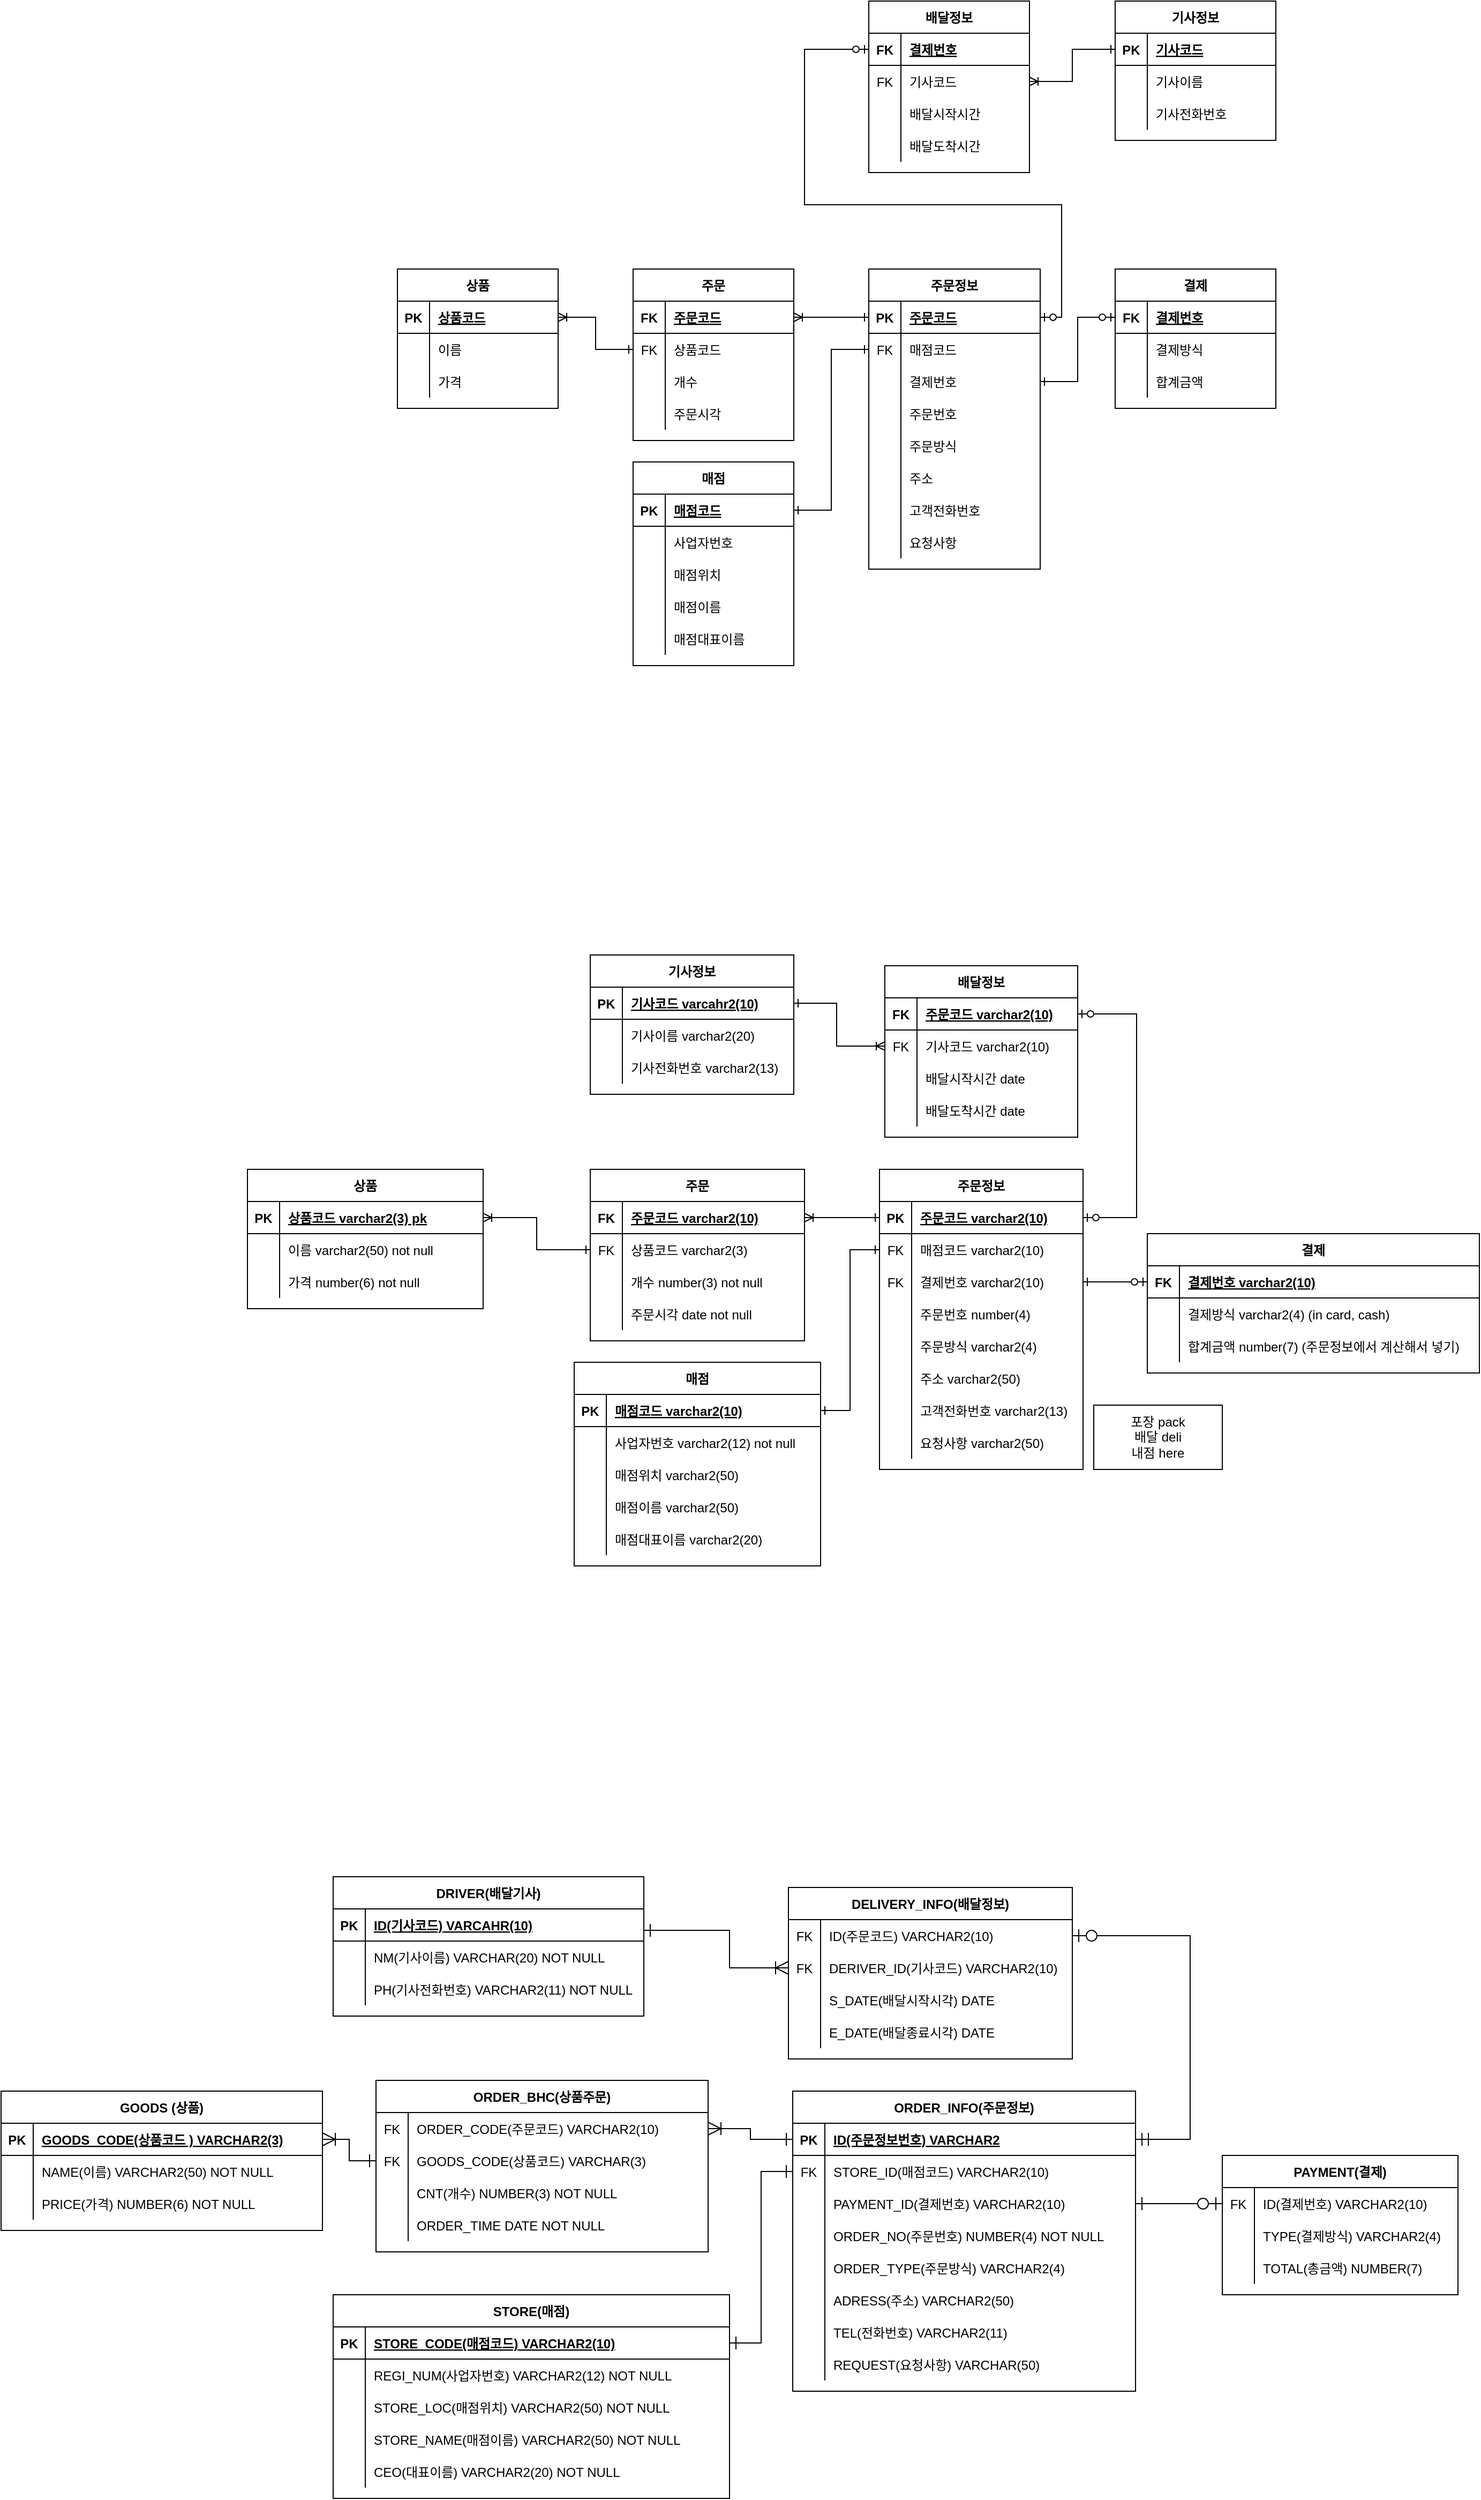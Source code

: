 <mxfile version="22.0.2" type="device">
  <diagram id="R2lEEEUBdFMjLlhIrx00" name="Page-1">
    <mxGraphModel dx="1504" dy="571" grid="1" gridSize="10" guides="1" tooltips="1" connect="1" arrows="1" fold="1" page="1" pageScale="1" pageWidth="850" pageHeight="1100" math="0" shadow="0" extFonts="Permanent Marker^https://fonts.googleapis.com/css?family=Permanent+Marker">
      <root>
        <mxCell id="0" />
        <mxCell id="1" parent="0" />
        <mxCell id="DriUYZI9VkEFBBktxcnh-1" value="주문" style="shape=table;startSize=30;container=1;collapsible=1;childLayout=tableLayout;fixedRows=1;rowLines=0;fontStyle=1;align=center;resizeLast=1;" parent="1" vertex="1">
          <mxGeometry x="230" y="600" width="150" height="160" as="geometry" />
        </mxCell>
        <mxCell id="DriUYZI9VkEFBBktxcnh-2" value="" style="shape=partialRectangle;collapsible=0;dropTarget=0;pointerEvents=0;fillColor=none;points=[[0,0.5],[1,0.5]];portConstraint=eastwest;top=0;left=0;right=0;bottom=1;" parent="DriUYZI9VkEFBBktxcnh-1" vertex="1">
          <mxGeometry y="30" width="150" height="30" as="geometry" />
        </mxCell>
        <mxCell id="DriUYZI9VkEFBBktxcnh-3" value="FK" style="shape=partialRectangle;overflow=hidden;connectable=0;fillColor=none;top=0;left=0;bottom=0;right=0;fontStyle=1;" parent="DriUYZI9VkEFBBktxcnh-2" vertex="1">
          <mxGeometry width="30" height="30" as="geometry">
            <mxRectangle width="30" height="30" as="alternateBounds" />
          </mxGeometry>
        </mxCell>
        <mxCell id="DriUYZI9VkEFBBktxcnh-4" value="주문코드" style="shape=partialRectangle;overflow=hidden;connectable=0;fillColor=none;top=0;left=0;bottom=0;right=0;align=left;spacingLeft=6;fontStyle=5;" parent="DriUYZI9VkEFBBktxcnh-2" vertex="1">
          <mxGeometry x="30" width="120" height="30" as="geometry">
            <mxRectangle width="120" height="30" as="alternateBounds" />
          </mxGeometry>
        </mxCell>
        <mxCell id="DriUYZI9VkEFBBktxcnh-5" value="" style="shape=partialRectangle;collapsible=0;dropTarget=0;pointerEvents=0;fillColor=none;points=[[0,0.5],[1,0.5]];portConstraint=eastwest;top=0;left=0;right=0;bottom=0;" parent="DriUYZI9VkEFBBktxcnh-1" vertex="1">
          <mxGeometry y="60" width="150" height="30" as="geometry" />
        </mxCell>
        <mxCell id="DriUYZI9VkEFBBktxcnh-6" value="FK" style="shape=partialRectangle;overflow=hidden;connectable=0;fillColor=none;top=0;left=0;bottom=0;right=0;" parent="DriUYZI9VkEFBBktxcnh-5" vertex="1">
          <mxGeometry width="30" height="30" as="geometry">
            <mxRectangle width="30" height="30" as="alternateBounds" />
          </mxGeometry>
        </mxCell>
        <mxCell id="DriUYZI9VkEFBBktxcnh-7" value="상품코드" style="shape=partialRectangle;overflow=hidden;connectable=0;fillColor=none;top=0;left=0;bottom=0;right=0;align=left;spacingLeft=6;" parent="DriUYZI9VkEFBBktxcnh-5" vertex="1">
          <mxGeometry x="30" width="120" height="30" as="geometry">
            <mxRectangle width="120" height="30" as="alternateBounds" />
          </mxGeometry>
        </mxCell>
        <mxCell id="DriUYZI9VkEFBBktxcnh-37" value="" style="shape=partialRectangle;collapsible=0;dropTarget=0;pointerEvents=0;fillColor=none;points=[[0,0.5],[1,0.5]];portConstraint=eastwest;top=0;left=0;right=0;bottom=0;" parent="DriUYZI9VkEFBBktxcnh-1" vertex="1">
          <mxGeometry y="90" width="150" height="30" as="geometry" />
        </mxCell>
        <mxCell id="DriUYZI9VkEFBBktxcnh-38" value="" style="shape=partialRectangle;overflow=hidden;connectable=0;fillColor=none;top=0;left=0;bottom=0;right=0;" parent="DriUYZI9VkEFBBktxcnh-37" vertex="1">
          <mxGeometry width="30" height="30" as="geometry">
            <mxRectangle width="30" height="30" as="alternateBounds" />
          </mxGeometry>
        </mxCell>
        <mxCell id="DriUYZI9VkEFBBktxcnh-39" value="개수" style="shape=partialRectangle;overflow=hidden;connectable=0;fillColor=none;top=0;left=0;bottom=0;right=0;align=left;spacingLeft=6;" parent="DriUYZI9VkEFBBktxcnh-37" vertex="1">
          <mxGeometry x="30" width="120" height="30" as="geometry">
            <mxRectangle width="120" height="30" as="alternateBounds" />
          </mxGeometry>
        </mxCell>
        <mxCell id="DriUYZI9VkEFBBktxcnh-40" value="" style="shape=partialRectangle;collapsible=0;dropTarget=0;pointerEvents=0;fillColor=none;points=[[0,0.5],[1,0.5]];portConstraint=eastwest;top=0;left=0;right=0;bottom=0;" parent="DriUYZI9VkEFBBktxcnh-1" vertex="1">
          <mxGeometry y="120" width="150" height="30" as="geometry" />
        </mxCell>
        <mxCell id="DriUYZI9VkEFBBktxcnh-41" value="" style="shape=partialRectangle;overflow=hidden;connectable=0;fillColor=none;top=0;left=0;bottom=0;right=0;" parent="DriUYZI9VkEFBBktxcnh-40" vertex="1">
          <mxGeometry width="30" height="30" as="geometry">
            <mxRectangle width="30" height="30" as="alternateBounds" />
          </mxGeometry>
        </mxCell>
        <mxCell id="DriUYZI9VkEFBBktxcnh-42" value="주문시각" style="shape=partialRectangle;overflow=hidden;connectable=0;fillColor=none;top=0;left=0;bottom=0;right=0;align=left;spacingLeft=6;" parent="DriUYZI9VkEFBBktxcnh-40" vertex="1">
          <mxGeometry x="30" width="120" height="30" as="geometry">
            <mxRectangle width="120" height="30" as="alternateBounds" />
          </mxGeometry>
        </mxCell>
        <mxCell id="DriUYZI9VkEFBBktxcnh-8" value="주문정보" style="shape=table;startSize=30;container=1;collapsible=1;childLayout=tableLayout;fixedRows=1;rowLines=0;fontStyle=1;align=center;resizeLast=1;" parent="1" vertex="1">
          <mxGeometry x="450" y="600" width="160" height="280" as="geometry" />
        </mxCell>
        <mxCell id="DriUYZI9VkEFBBktxcnh-9" value="" style="shape=partialRectangle;collapsible=0;dropTarget=0;pointerEvents=0;fillColor=none;points=[[0,0.5],[1,0.5]];portConstraint=eastwest;top=0;left=0;right=0;bottom=1;" parent="DriUYZI9VkEFBBktxcnh-8" vertex="1">
          <mxGeometry y="30" width="160" height="30" as="geometry" />
        </mxCell>
        <mxCell id="DriUYZI9VkEFBBktxcnh-10" value="PK" style="shape=partialRectangle;overflow=hidden;connectable=0;fillColor=none;top=0;left=0;bottom=0;right=0;fontStyle=1;" parent="DriUYZI9VkEFBBktxcnh-9" vertex="1">
          <mxGeometry width="30" height="30" as="geometry">
            <mxRectangle width="30" height="30" as="alternateBounds" />
          </mxGeometry>
        </mxCell>
        <mxCell id="DriUYZI9VkEFBBktxcnh-11" value="주문코드" style="shape=partialRectangle;overflow=hidden;connectable=0;fillColor=none;top=0;left=0;bottom=0;right=0;align=left;spacingLeft=6;fontStyle=5;" parent="DriUYZI9VkEFBBktxcnh-9" vertex="1">
          <mxGeometry x="30" width="130" height="30" as="geometry">
            <mxRectangle width="130" height="30" as="alternateBounds" />
          </mxGeometry>
        </mxCell>
        <mxCell id="DriUYZI9VkEFBBktxcnh-127" value="" style="shape=partialRectangle;collapsible=0;dropTarget=0;pointerEvents=0;fillColor=none;points=[[0,0.5],[1,0.5]];portConstraint=eastwest;top=0;left=0;right=0;bottom=0;" parent="DriUYZI9VkEFBBktxcnh-8" vertex="1">
          <mxGeometry y="60" width="160" height="30" as="geometry" />
        </mxCell>
        <mxCell id="DriUYZI9VkEFBBktxcnh-128" value="FK" style="shape=partialRectangle;overflow=hidden;connectable=0;fillColor=none;top=0;left=0;bottom=0;right=0;" parent="DriUYZI9VkEFBBktxcnh-127" vertex="1">
          <mxGeometry width="30" height="30" as="geometry">
            <mxRectangle width="30" height="30" as="alternateBounds" />
          </mxGeometry>
        </mxCell>
        <mxCell id="DriUYZI9VkEFBBktxcnh-129" value="매점코드" style="shape=partialRectangle;overflow=hidden;connectable=0;fillColor=none;top=0;left=0;bottom=0;right=0;align=left;spacingLeft=6;" parent="DriUYZI9VkEFBBktxcnh-127" vertex="1">
          <mxGeometry x="30" width="130" height="30" as="geometry">
            <mxRectangle width="130" height="30" as="alternateBounds" />
          </mxGeometry>
        </mxCell>
        <mxCell id="DriUYZI9VkEFBBktxcnh-34" value="" style="shape=partialRectangle;collapsible=0;dropTarget=0;pointerEvents=0;fillColor=none;points=[[0,0.5],[1,0.5]];portConstraint=eastwest;top=0;left=0;right=0;bottom=0;" parent="DriUYZI9VkEFBBktxcnh-8" vertex="1">
          <mxGeometry y="90" width="160" height="30" as="geometry" />
        </mxCell>
        <mxCell id="DriUYZI9VkEFBBktxcnh-35" value="" style="shape=partialRectangle;overflow=hidden;connectable=0;fillColor=none;top=0;left=0;bottom=0;right=0;" parent="DriUYZI9VkEFBBktxcnh-34" vertex="1">
          <mxGeometry width="30" height="30" as="geometry">
            <mxRectangle width="30" height="30" as="alternateBounds" />
          </mxGeometry>
        </mxCell>
        <mxCell id="DriUYZI9VkEFBBktxcnh-36" value="결제번호" style="shape=partialRectangle;overflow=hidden;connectable=0;fillColor=none;top=0;left=0;bottom=0;right=0;align=left;spacingLeft=6;" parent="DriUYZI9VkEFBBktxcnh-34" vertex="1">
          <mxGeometry x="30" width="130" height="30" as="geometry">
            <mxRectangle width="130" height="30" as="alternateBounds" />
          </mxGeometry>
        </mxCell>
        <mxCell id="DriUYZI9VkEFBBktxcnh-12" value="" style="shape=partialRectangle;collapsible=0;dropTarget=0;pointerEvents=0;fillColor=none;points=[[0,0.5],[1,0.5]];portConstraint=eastwest;top=0;left=0;right=0;bottom=0;" parent="DriUYZI9VkEFBBktxcnh-8" vertex="1">
          <mxGeometry y="120" width="160" height="30" as="geometry" />
        </mxCell>
        <mxCell id="DriUYZI9VkEFBBktxcnh-13" value="" style="shape=partialRectangle;overflow=hidden;connectable=0;fillColor=none;top=0;left=0;bottom=0;right=0;" parent="DriUYZI9VkEFBBktxcnh-12" vertex="1">
          <mxGeometry width="30" height="30" as="geometry">
            <mxRectangle width="30" height="30" as="alternateBounds" />
          </mxGeometry>
        </mxCell>
        <mxCell id="DriUYZI9VkEFBBktxcnh-14" value="주문번호" style="shape=partialRectangle;overflow=hidden;connectable=0;fillColor=none;top=0;left=0;bottom=0;right=0;align=left;spacingLeft=6;" parent="DriUYZI9VkEFBBktxcnh-12" vertex="1">
          <mxGeometry x="30" width="130" height="30" as="geometry">
            <mxRectangle width="130" height="30" as="alternateBounds" />
          </mxGeometry>
        </mxCell>
        <mxCell id="DriUYZI9VkEFBBktxcnh-22" value="" style="shape=partialRectangle;collapsible=0;dropTarget=0;pointerEvents=0;fillColor=none;points=[[0,0.5],[1,0.5]];portConstraint=eastwest;top=0;left=0;right=0;bottom=0;" parent="DriUYZI9VkEFBBktxcnh-8" vertex="1">
          <mxGeometry y="150" width="160" height="30" as="geometry" />
        </mxCell>
        <mxCell id="DriUYZI9VkEFBBktxcnh-23" value="" style="shape=partialRectangle;overflow=hidden;connectable=0;fillColor=none;top=0;left=0;bottom=0;right=0;" parent="DriUYZI9VkEFBBktxcnh-22" vertex="1">
          <mxGeometry width="30" height="30" as="geometry">
            <mxRectangle width="30" height="30" as="alternateBounds" />
          </mxGeometry>
        </mxCell>
        <mxCell id="DriUYZI9VkEFBBktxcnh-24" value="주문방식" style="shape=partialRectangle;overflow=hidden;connectable=0;fillColor=none;top=0;left=0;bottom=0;right=0;align=left;spacingLeft=6;" parent="DriUYZI9VkEFBBktxcnh-22" vertex="1">
          <mxGeometry x="30" width="130" height="30" as="geometry">
            <mxRectangle width="130" height="30" as="alternateBounds" />
          </mxGeometry>
        </mxCell>
        <mxCell id="DriUYZI9VkEFBBktxcnh-25" value="" style="shape=partialRectangle;collapsible=0;dropTarget=0;pointerEvents=0;fillColor=none;points=[[0,0.5],[1,0.5]];portConstraint=eastwest;top=0;left=0;right=0;bottom=0;" parent="DriUYZI9VkEFBBktxcnh-8" vertex="1">
          <mxGeometry y="180" width="160" height="30" as="geometry" />
        </mxCell>
        <mxCell id="DriUYZI9VkEFBBktxcnh-26" value="" style="shape=partialRectangle;overflow=hidden;connectable=0;fillColor=none;top=0;left=0;bottom=0;right=0;" parent="DriUYZI9VkEFBBktxcnh-25" vertex="1">
          <mxGeometry width="30" height="30" as="geometry">
            <mxRectangle width="30" height="30" as="alternateBounds" />
          </mxGeometry>
        </mxCell>
        <mxCell id="DriUYZI9VkEFBBktxcnh-27" value="주소" style="shape=partialRectangle;overflow=hidden;connectable=0;fillColor=none;top=0;left=0;bottom=0;right=0;align=left;spacingLeft=6;" parent="DriUYZI9VkEFBBktxcnh-25" vertex="1">
          <mxGeometry x="30" width="130" height="30" as="geometry">
            <mxRectangle width="130" height="30" as="alternateBounds" />
          </mxGeometry>
        </mxCell>
        <mxCell id="DriUYZI9VkEFBBktxcnh-28" value="" style="shape=partialRectangle;collapsible=0;dropTarget=0;pointerEvents=0;fillColor=none;points=[[0,0.5],[1,0.5]];portConstraint=eastwest;top=0;left=0;right=0;bottom=0;" parent="DriUYZI9VkEFBBktxcnh-8" vertex="1">
          <mxGeometry y="210" width="160" height="30" as="geometry" />
        </mxCell>
        <mxCell id="DriUYZI9VkEFBBktxcnh-29" value="" style="shape=partialRectangle;overflow=hidden;connectable=0;fillColor=none;top=0;left=0;bottom=0;right=0;" parent="DriUYZI9VkEFBBktxcnh-28" vertex="1">
          <mxGeometry width="30" height="30" as="geometry">
            <mxRectangle width="30" height="30" as="alternateBounds" />
          </mxGeometry>
        </mxCell>
        <mxCell id="DriUYZI9VkEFBBktxcnh-30" value="고객전화번호" style="shape=partialRectangle;overflow=hidden;connectable=0;fillColor=none;top=0;left=0;bottom=0;right=0;align=left;spacingLeft=6;" parent="DriUYZI9VkEFBBktxcnh-28" vertex="1">
          <mxGeometry x="30" width="130" height="30" as="geometry">
            <mxRectangle width="130" height="30" as="alternateBounds" />
          </mxGeometry>
        </mxCell>
        <mxCell id="DriUYZI9VkEFBBktxcnh-31" value="" style="shape=partialRectangle;collapsible=0;dropTarget=0;pointerEvents=0;fillColor=none;points=[[0,0.5],[1,0.5]];portConstraint=eastwest;top=0;left=0;right=0;bottom=0;" parent="DriUYZI9VkEFBBktxcnh-8" vertex="1">
          <mxGeometry y="240" width="160" height="30" as="geometry" />
        </mxCell>
        <mxCell id="DriUYZI9VkEFBBktxcnh-32" value="" style="shape=partialRectangle;overflow=hidden;connectable=0;fillColor=none;top=0;left=0;bottom=0;right=0;" parent="DriUYZI9VkEFBBktxcnh-31" vertex="1">
          <mxGeometry width="30" height="30" as="geometry">
            <mxRectangle width="30" height="30" as="alternateBounds" />
          </mxGeometry>
        </mxCell>
        <mxCell id="DriUYZI9VkEFBBktxcnh-33" value="요청사항" style="shape=partialRectangle;overflow=hidden;connectable=0;fillColor=none;top=0;left=0;bottom=0;right=0;align=left;spacingLeft=6;" parent="DriUYZI9VkEFBBktxcnh-31" vertex="1">
          <mxGeometry x="30" width="130" height="30" as="geometry">
            <mxRectangle width="130" height="30" as="alternateBounds" />
          </mxGeometry>
        </mxCell>
        <mxCell id="DriUYZI9VkEFBBktxcnh-43" style="edgeStyle=orthogonalEdgeStyle;rounded=0;orthogonalLoop=1;jettySize=auto;html=1;endArrow=ERoneToMany;endFill=0;startArrow=ERone;startFill=0;" parent="1" source="DriUYZI9VkEFBBktxcnh-9" target="DriUYZI9VkEFBBktxcnh-2" edge="1">
          <mxGeometry relative="1" as="geometry" />
        </mxCell>
        <mxCell id="DriUYZI9VkEFBBktxcnh-44" value="결제" style="shape=table;startSize=30;container=1;collapsible=1;childLayout=tableLayout;fixedRows=1;rowLines=0;fontStyle=1;align=center;resizeLast=1;" parent="1" vertex="1">
          <mxGeometry x="680" y="600" width="150" height="130" as="geometry" />
        </mxCell>
        <mxCell id="DriUYZI9VkEFBBktxcnh-45" value="" style="shape=partialRectangle;collapsible=0;dropTarget=0;pointerEvents=0;fillColor=none;points=[[0,0.5],[1,0.5]];portConstraint=eastwest;top=0;left=0;right=0;bottom=1;" parent="DriUYZI9VkEFBBktxcnh-44" vertex="1">
          <mxGeometry y="30" width="150" height="30" as="geometry" />
        </mxCell>
        <mxCell id="DriUYZI9VkEFBBktxcnh-46" value="FK" style="shape=partialRectangle;overflow=hidden;connectable=0;fillColor=none;top=0;left=0;bottom=0;right=0;fontStyle=1;" parent="DriUYZI9VkEFBBktxcnh-45" vertex="1">
          <mxGeometry width="30" height="30" as="geometry">
            <mxRectangle width="30" height="30" as="alternateBounds" />
          </mxGeometry>
        </mxCell>
        <mxCell id="DriUYZI9VkEFBBktxcnh-47" value="결제번호" style="shape=partialRectangle;overflow=hidden;connectable=0;fillColor=none;top=0;left=0;bottom=0;right=0;align=left;spacingLeft=6;fontStyle=5;" parent="DriUYZI9VkEFBBktxcnh-45" vertex="1">
          <mxGeometry x="30" width="120" height="30" as="geometry">
            <mxRectangle width="120" height="30" as="alternateBounds" />
          </mxGeometry>
        </mxCell>
        <mxCell id="DriUYZI9VkEFBBktxcnh-48" value="" style="shape=partialRectangle;collapsible=0;dropTarget=0;pointerEvents=0;fillColor=none;points=[[0,0.5],[1,0.5]];portConstraint=eastwest;top=0;left=0;right=0;bottom=0;" parent="DriUYZI9VkEFBBktxcnh-44" vertex="1">
          <mxGeometry y="60" width="150" height="30" as="geometry" />
        </mxCell>
        <mxCell id="DriUYZI9VkEFBBktxcnh-49" value="" style="shape=partialRectangle;overflow=hidden;connectable=0;fillColor=none;top=0;left=0;bottom=0;right=0;" parent="DriUYZI9VkEFBBktxcnh-48" vertex="1">
          <mxGeometry width="30" height="30" as="geometry">
            <mxRectangle width="30" height="30" as="alternateBounds" />
          </mxGeometry>
        </mxCell>
        <mxCell id="DriUYZI9VkEFBBktxcnh-50" value="결제방식" style="shape=partialRectangle;overflow=hidden;connectable=0;fillColor=none;top=0;left=0;bottom=0;right=0;align=left;spacingLeft=6;" parent="DriUYZI9VkEFBBktxcnh-48" vertex="1">
          <mxGeometry x="30" width="120" height="30" as="geometry">
            <mxRectangle width="120" height="30" as="alternateBounds" />
          </mxGeometry>
        </mxCell>
        <mxCell id="DriUYZI9VkEFBBktxcnh-58" value="" style="shape=partialRectangle;collapsible=0;dropTarget=0;pointerEvents=0;fillColor=none;points=[[0,0.5],[1,0.5]];portConstraint=eastwest;top=0;left=0;right=0;bottom=0;" parent="DriUYZI9VkEFBBktxcnh-44" vertex="1">
          <mxGeometry y="90" width="150" height="30" as="geometry" />
        </mxCell>
        <mxCell id="DriUYZI9VkEFBBktxcnh-59" value="" style="shape=partialRectangle;overflow=hidden;connectable=0;fillColor=none;top=0;left=0;bottom=0;right=0;" parent="DriUYZI9VkEFBBktxcnh-58" vertex="1">
          <mxGeometry width="30" height="30" as="geometry">
            <mxRectangle width="30" height="30" as="alternateBounds" />
          </mxGeometry>
        </mxCell>
        <mxCell id="DriUYZI9VkEFBBktxcnh-60" value="합계금액" style="shape=partialRectangle;overflow=hidden;connectable=0;fillColor=none;top=0;left=0;bottom=0;right=0;align=left;spacingLeft=6;" parent="DriUYZI9VkEFBBktxcnh-58" vertex="1">
          <mxGeometry x="30" width="120" height="30" as="geometry">
            <mxRectangle width="120" height="30" as="alternateBounds" />
          </mxGeometry>
        </mxCell>
        <mxCell id="DriUYZI9VkEFBBktxcnh-57" style="edgeStyle=orthogonalEdgeStyle;rounded=0;orthogonalLoop=1;jettySize=auto;html=1;entryX=0;entryY=0.5;entryDx=0;entryDy=0;endArrow=ERzeroToOne;endFill=0;startArrow=ERone;startFill=0;" parent="1" source="DriUYZI9VkEFBBktxcnh-34" target="DriUYZI9VkEFBBktxcnh-45" edge="1">
          <mxGeometry relative="1" as="geometry" />
        </mxCell>
        <mxCell id="DriUYZI9VkEFBBktxcnh-61" value="상품" style="shape=table;startSize=30;container=1;collapsible=1;childLayout=tableLayout;fixedRows=1;rowLines=0;fontStyle=1;align=center;resizeLast=1;" parent="1" vertex="1">
          <mxGeometry x="10" y="600" width="150" height="130" as="geometry" />
        </mxCell>
        <mxCell id="DriUYZI9VkEFBBktxcnh-62" value="" style="shape=partialRectangle;collapsible=0;dropTarget=0;pointerEvents=0;fillColor=none;points=[[0,0.5],[1,0.5]];portConstraint=eastwest;top=0;left=0;right=0;bottom=1;" parent="DriUYZI9VkEFBBktxcnh-61" vertex="1">
          <mxGeometry y="30" width="150" height="30" as="geometry" />
        </mxCell>
        <mxCell id="DriUYZI9VkEFBBktxcnh-63" value="PK" style="shape=partialRectangle;overflow=hidden;connectable=0;fillColor=none;top=0;left=0;bottom=0;right=0;fontStyle=1;" parent="DriUYZI9VkEFBBktxcnh-62" vertex="1">
          <mxGeometry width="30" height="30" as="geometry">
            <mxRectangle width="30" height="30" as="alternateBounds" />
          </mxGeometry>
        </mxCell>
        <mxCell id="DriUYZI9VkEFBBktxcnh-64" value="상품코드" style="shape=partialRectangle;overflow=hidden;connectable=0;fillColor=none;top=0;left=0;bottom=0;right=0;align=left;spacingLeft=6;fontStyle=5;" parent="DriUYZI9VkEFBBktxcnh-62" vertex="1">
          <mxGeometry x="30" width="120" height="30" as="geometry">
            <mxRectangle width="120" height="30" as="alternateBounds" />
          </mxGeometry>
        </mxCell>
        <mxCell id="DriUYZI9VkEFBBktxcnh-65" value="" style="shape=partialRectangle;collapsible=0;dropTarget=0;pointerEvents=0;fillColor=none;points=[[0,0.5],[1,0.5]];portConstraint=eastwest;top=0;left=0;right=0;bottom=0;" parent="DriUYZI9VkEFBBktxcnh-61" vertex="1">
          <mxGeometry y="60" width="150" height="30" as="geometry" />
        </mxCell>
        <mxCell id="DriUYZI9VkEFBBktxcnh-66" value="" style="shape=partialRectangle;overflow=hidden;connectable=0;fillColor=none;top=0;left=0;bottom=0;right=0;" parent="DriUYZI9VkEFBBktxcnh-65" vertex="1">
          <mxGeometry width="30" height="30" as="geometry">
            <mxRectangle width="30" height="30" as="alternateBounds" />
          </mxGeometry>
        </mxCell>
        <mxCell id="DriUYZI9VkEFBBktxcnh-67" value="이름" style="shape=partialRectangle;overflow=hidden;connectable=0;fillColor=none;top=0;left=0;bottom=0;right=0;align=left;spacingLeft=6;" parent="DriUYZI9VkEFBBktxcnh-65" vertex="1">
          <mxGeometry x="30" width="120" height="30" as="geometry">
            <mxRectangle width="120" height="30" as="alternateBounds" />
          </mxGeometry>
        </mxCell>
        <mxCell id="DriUYZI9VkEFBBktxcnh-68" value="" style="shape=partialRectangle;collapsible=0;dropTarget=0;pointerEvents=0;fillColor=none;points=[[0,0.5],[1,0.5]];portConstraint=eastwest;top=0;left=0;right=0;bottom=0;" parent="DriUYZI9VkEFBBktxcnh-61" vertex="1">
          <mxGeometry y="90" width="150" height="30" as="geometry" />
        </mxCell>
        <mxCell id="DriUYZI9VkEFBBktxcnh-69" value="" style="shape=partialRectangle;overflow=hidden;connectable=0;fillColor=none;top=0;left=0;bottom=0;right=0;" parent="DriUYZI9VkEFBBktxcnh-68" vertex="1">
          <mxGeometry width="30" height="30" as="geometry">
            <mxRectangle width="30" height="30" as="alternateBounds" />
          </mxGeometry>
        </mxCell>
        <mxCell id="DriUYZI9VkEFBBktxcnh-70" value="가격" style="shape=partialRectangle;overflow=hidden;connectable=0;fillColor=none;top=0;left=0;bottom=0;right=0;align=left;spacingLeft=6;" parent="DriUYZI9VkEFBBktxcnh-68" vertex="1">
          <mxGeometry x="30" width="120" height="30" as="geometry">
            <mxRectangle width="120" height="30" as="alternateBounds" />
          </mxGeometry>
        </mxCell>
        <mxCell id="DriUYZI9VkEFBBktxcnh-76" style="edgeStyle=orthogonalEdgeStyle;rounded=0;orthogonalLoop=1;jettySize=auto;html=1;endArrow=ERone;endFill=0;startArrow=ERoneToMany;startFill=0;" parent="1" source="DriUYZI9VkEFBBktxcnh-62" target="DriUYZI9VkEFBBktxcnh-5" edge="1">
          <mxGeometry relative="1" as="geometry" />
        </mxCell>
        <mxCell id="DriUYZI9VkEFBBktxcnh-77" value="배달정보" style="shape=table;startSize=30;container=1;collapsible=1;childLayout=tableLayout;fixedRows=1;rowLines=0;fontStyle=1;align=center;resizeLast=1;" parent="1" vertex="1">
          <mxGeometry x="450" y="350" width="150" height="160" as="geometry" />
        </mxCell>
        <mxCell id="DriUYZI9VkEFBBktxcnh-78" value="" style="shape=partialRectangle;collapsible=0;dropTarget=0;pointerEvents=0;fillColor=none;points=[[0,0.5],[1,0.5]];portConstraint=eastwest;top=0;left=0;right=0;bottom=1;" parent="DriUYZI9VkEFBBktxcnh-77" vertex="1">
          <mxGeometry y="30" width="150" height="30" as="geometry" />
        </mxCell>
        <mxCell id="DriUYZI9VkEFBBktxcnh-79" value="FK" style="shape=partialRectangle;overflow=hidden;connectable=0;fillColor=none;top=0;left=0;bottom=0;right=0;fontStyle=1;" parent="DriUYZI9VkEFBBktxcnh-78" vertex="1">
          <mxGeometry width="30" height="30" as="geometry">
            <mxRectangle width="30" height="30" as="alternateBounds" />
          </mxGeometry>
        </mxCell>
        <mxCell id="DriUYZI9VkEFBBktxcnh-80" value="결제번호" style="shape=partialRectangle;overflow=hidden;connectable=0;fillColor=none;top=0;left=0;bottom=0;right=0;align=left;spacingLeft=6;fontStyle=5;" parent="DriUYZI9VkEFBBktxcnh-78" vertex="1">
          <mxGeometry x="30" width="120" height="30" as="geometry">
            <mxRectangle width="120" height="30" as="alternateBounds" />
          </mxGeometry>
        </mxCell>
        <mxCell id="DriUYZI9VkEFBBktxcnh-87" value="" style="shape=partialRectangle;collapsible=0;dropTarget=0;pointerEvents=0;fillColor=none;points=[[0,0.5],[1,0.5]];portConstraint=eastwest;top=0;left=0;right=0;bottom=0;" parent="DriUYZI9VkEFBBktxcnh-77" vertex="1">
          <mxGeometry y="60" width="150" height="30" as="geometry" />
        </mxCell>
        <mxCell id="DriUYZI9VkEFBBktxcnh-88" value="FK" style="shape=partialRectangle;overflow=hidden;connectable=0;fillColor=none;top=0;left=0;bottom=0;right=0;" parent="DriUYZI9VkEFBBktxcnh-87" vertex="1">
          <mxGeometry width="30" height="30" as="geometry">
            <mxRectangle width="30" height="30" as="alternateBounds" />
          </mxGeometry>
        </mxCell>
        <mxCell id="DriUYZI9VkEFBBktxcnh-89" value="기사코드" style="shape=partialRectangle;overflow=hidden;connectable=0;fillColor=none;top=0;left=0;bottom=0;right=0;align=left;spacingLeft=6;" parent="DriUYZI9VkEFBBktxcnh-87" vertex="1">
          <mxGeometry x="30" width="120" height="30" as="geometry">
            <mxRectangle width="120" height="30" as="alternateBounds" />
          </mxGeometry>
        </mxCell>
        <mxCell id="DriUYZI9VkEFBBktxcnh-81" value="" style="shape=partialRectangle;collapsible=0;dropTarget=0;pointerEvents=0;fillColor=none;points=[[0,0.5],[1,0.5]];portConstraint=eastwest;top=0;left=0;right=0;bottom=0;" parent="DriUYZI9VkEFBBktxcnh-77" vertex="1">
          <mxGeometry y="90" width="150" height="30" as="geometry" />
        </mxCell>
        <mxCell id="DriUYZI9VkEFBBktxcnh-82" value="" style="shape=partialRectangle;overflow=hidden;connectable=0;fillColor=none;top=0;left=0;bottom=0;right=0;" parent="DriUYZI9VkEFBBktxcnh-81" vertex="1">
          <mxGeometry width="30" height="30" as="geometry">
            <mxRectangle width="30" height="30" as="alternateBounds" />
          </mxGeometry>
        </mxCell>
        <mxCell id="DriUYZI9VkEFBBktxcnh-83" value="배달시작시간" style="shape=partialRectangle;overflow=hidden;connectable=0;fillColor=none;top=0;left=0;bottom=0;right=0;align=left;spacingLeft=6;" parent="DriUYZI9VkEFBBktxcnh-81" vertex="1">
          <mxGeometry x="30" width="120" height="30" as="geometry">
            <mxRectangle width="120" height="30" as="alternateBounds" />
          </mxGeometry>
        </mxCell>
        <mxCell id="DriUYZI9VkEFBBktxcnh-84" value="" style="shape=partialRectangle;collapsible=0;dropTarget=0;pointerEvents=0;fillColor=none;points=[[0,0.5],[1,0.5]];portConstraint=eastwest;top=0;left=0;right=0;bottom=0;" parent="DriUYZI9VkEFBBktxcnh-77" vertex="1">
          <mxGeometry y="120" width="150" height="30" as="geometry" />
        </mxCell>
        <mxCell id="DriUYZI9VkEFBBktxcnh-85" value="" style="shape=partialRectangle;overflow=hidden;connectable=0;fillColor=none;top=0;left=0;bottom=0;right=0;" parent="DriUYZI9VkEFBBktxcnh-84" vertex="1">
          <mxGeometry width="30" height="30" as="geometry">
            <mxRectangle width="30" height="30" as="alternateBounds" />
          </mxGeometry>
        </mxCell>
        <mxCell id="DriUYZI9VkEFBBktxcnh-86" value="배달도착시간" style="shape=partialRectangle;overflow=hidden;connectable=0;fillColor=none;top=0;left=0;bottom=0;right=0;align=left;spacingLeft=6;" parent="DriUYZI9VkEFBBktxcnh-84" vertex="1">
          <mxGeometry x="30" width="120" height="30" as="geometry">
            <mxRectangle width="120" height="30" as="alternateBounds" />
          </mxGeometry>
        </mxCell>
        <mxCell id="DriUYZI9VkEFBBktxcnh-96" value="기사정보" style="shape=table;startSize=30;container=1;collapsible=1;childLayout=tableLayout;fixedRows=1;rowLines=0;fontStyle=1;align=center;resizeLast=1;" parent="1" vertex="1">
          <mxGeometry x="680" y="350" width="150" height="130" as="geometry" />
        </mxCell>
        <mxCell id="DriUYZI9VkEFBBktxcnh-97" value="" style="shape=partialRectangle;collapsible=0;dropTarget=0;pointerEvents=0;fillColor=none;points=[[0,0.5],[1,0.5]];portConstraint=eastwest;top=0;left=0;right=0;bottom=1;" parent="DriUYZI9VkEFBBktxcnh-96" vertex="1">
          <mxGeometry y="30" width="150" height="30" as="geometry" />
        </mxCell>
        <mxCell id="DriUYZI9VkEFBBktxcnh-98" value="PK" style="shape=partialRectangle;overflow=hidden;connectable=0;fillColor=none;top=0;left=0;bottom=0;right=0;fontStyle=1;" parent="DriUYZI9VkEFBBktxcnh-97" vertex="1">
          <mxGeometry width="30" height="30" as="geometry">
            <mxRectangle width="30" height="30" as="alternateBounds" />
          </mxGeometry>
        </mxCell>
        <mxCell id="DriUYZI9VkEFBBktxcnh-99" value="기사코드" style="shape=partialRectangle;overflow=hidden;connectable=0;fillColor=none;top=0;left=0;bottom=0;right=0;align=left;spacingLeft=6;fontStyle=5;" parent="DriUYZI9VkEFBBktxcnh-97" vertex="1">
          <mxGeometry x="30" width="120" height="30" as="geometry">
            <mxRectangle width="120" height="30" as="alternateBounds" />
          </mxGeometry>
        </mxCell>
        <mxCell id="DriUYZI9VkEFBBktxcnh-100" value="" style="shape=partialRectangle;collapsible=0;dropTarget=0;pointerEvents=0;fillColor=none;points=[[0,0.5],[1,0.5]];portConstraint=eastwest;top=0;left=0;right=0;bottom=0;" parent="DriUYZI9VkEFBBktxcnh-96" vertex="1">
          <mxGeometry y="60" width="150" height="30" as="geometry" />
        </mxCell>
        <mxCell id="DriUYZI9VkEFBBktxcnh-101" value="" style="shape=partialRectangle;overflow=hidden;connectable=0;fillColor=none;top=0;left=0;bottom=0;right=0;" parent="DriUYZI9VkEFBBktxcnh-100" vertex="1">
          <mxGeometry width="30" height="30" as="geometry">
            <mxRectangle width="30" height="30" as="alternateBounds" />
          </mxGeometry>
        </mxCell>
        <mxCell id="DriUYZI9VkEFBBktxcnh-102" value="기사이름" style="shape=partialRectangle;overflow=hidden;connectable=0;fillColor=none;top=0;left=0;bottom=0;right=0;align=left;spacingLeft=6;" parent="DriUYZI9VkEFBBktxcnh-100" vertex="1">
          <mxGeometry x="30" width="120" height="30" as="geometry">
            <mxRectangle width="120" height="30" as="alternateBounds" />
          </mxGeometry>
        </mxCell>
        <mxCell id="DriUYZI9VkEFBBktxcnh-103" value="" style="shape=partialRectangle;collapsible=0;dropTarget=0;pointerEvents=0;fillColor=none;points=[[0,0.5],[1,0.5]];portConstraint=eastwest;top=0;left=0;right=0;bottom=0;" parent="DriUYZI9VkEFBBktxcnh-96" vertex="1">
          <mxGeometry y="90" width="150" height="30" as="geometry" />
        </mxCell>
        <mxCell id="DriUYZI9VkEFBBktxcnh-104" value="" style="shape=partialRectangle;overflow=hidden;connectable=0;fillColor=none;top=0;left=0;bottom=0;right=0;" parent="DriUYZI9VkEFBBktxcnh-103" vertex="1">
          <mxGeometry width="30" height="30" as="geometry">
            <mxRectangle width="30" height="30" as="alternateBounds" />
          </mxGeometry>
        </mxCell>
        <mxCell id="DriUYZI9VkEFBBktxcnh-105" value="기사전화번호" style="shape=partialRectangle;overflow=hidden;connectable=0;fillColor=none;top=0;left=0;bottom=0;right=0;align=left;spacingLeft=6;" parent="DriUYZI9VkEFBBktxcnh-103" vertex="1">
          <mxGeometry x="30" width="120" height="30" as="geometry">
            <mxRectangle width="120" height="30" as="alternateBounds" />
          </mxGeometry>
        </mxCell>
        <mxCell id="DriUYZI9VkEFBBktxcnh-109" style="edgeStyle=orthogonalEdgeStyle;rounded=0;orthogonalLoop=1;jettySize=auto;html=1;entryX=0;entryY=0.5;entryDx=0;entryDy=0;endArrow=ERone;endFill=0;startArrow=ERoneToMany;startFill=0;" parent="1" source="DriUYZI9VkEFBBktxcnh-87" target="DriUYZI9VkEFBBktxcnh-97" edge="1">
          <mxGeometry relative="1" as="geometry" />
        </mxCell>
        <mxCell id="DriUYZI9VkEFBBktxcnh-110" style="edgeStyle=orthogonalEdgeStyle;rounded=0;orthogonalLoop=1;jettySize=auto;html=1;endArrow=ERzeroToOne;endFill=0;startArrow=ERzeroToOne;startFill=0;" parent="1" source="DriUYZI9VkEFBBktxcnh-9" target="DriUYZI9VkEFBBktxcnh-78" edge="1">
          <mxGeometry relative="1" as="geometry">
            <Array as="points">
              <mxPoint x="630" y="645" />
              <mxPoint x="630" y="540" />
              <mxPoint x="390" y="540" />
              <mxPoint x="390" y="395" />
            </Array>
          </mxGeometry>
        </mxCell>
        <mxCell id="DriUYZI9VkEFBBktxcnh-111" value="매점" style="shape=table;startSize=30;container=1;collapsible=1;childLayout=tableLayout;fixedRows=1;rowLines=0;fontStyle=1;align=center;resizeLast=1;" parent="1" vertex="1">
          <mxGeometry x="230" y="780" width="150" height="190" as="geometry" />
        </mxCell>
        <mxCell id="DriUYZI9VkEFBBktxcnh-112" value="" style="shape=partialRectangle;collapsible=0;dropTarget=0;pointerEvents=0;fillColor=none;points=[[0,0.5],[1,0.5]];portConstraint=eastwest;top=0;left=0;right=0;bottom=1;" parent="DriUYZI9VkEFBBktxcnh-111" vertex="1">
          <mxGeometry y="30" width="150" height="30" as="geometry" />
        </mxCell>
        <mxCell id="DriUYZI9VkEFBBktxcnh-113" value="PK" style="shape=partialRectangle;overflow=hidden;connectable=0;fillColor=none;top=0;left=0;bottom=0;right=0;fontStyle=1;" parent="DriUYZI9VkEFBBktxcnh-112" vertex="1">
          <mxGeometry width="30" height="30" as="geometry">
            <mxRectangle width="30" height="30" as="alternateBounds" />
          </mxGeometry>
        </mxCell>
        <mxCell id="DriUYZI9VkEFBBktxcnh-114" value="매점코드" style="shape=partialRectangle;overflow=hidden;connectable=0;fillColor=none;top=0;left=0;bottom=0;right=0;align=left;spacingLeft=6;fontStyle=5;" parent="DriUYZI9VkEFBBktxcnh-112" vertex="1">
          <mxGeometry x="30" width="120" height="30" as="geometry">
            <mxRectangle width="120" height="30" as="alternateBounds" />
          </mxGeometry>
        </mxCell>
        <mxCell id="DriUYZI9VkEFBBktxcnh-115" value="" style="shape=partialRectangle;collapsible=0;dropTarget=0;pointerEvents=0;fillColor=none;points=[[0,0.5],[1,0.5]];portConstraint=eastwest;top=0;left=0;right=0;bottom=0;" parent="DriUYZI9VkEFBBktxcnh-111" vertex="1">
          <mxGeometry y="60" width="150" height="30" as="geometry" />
        </mxCell>
        <mxCell id="DriUYZI9VkEFBBktxcnh-116" value="" style="shape=partialRectangle;overflow=hidden;connectable=0;fillColor=none;top=0;left=0;bottom=0;right=0;" parent="DriUYZI9VkEFBBktxcnh-115" vertex="1">
          <mxGeometry width="30" height="30" as="geometry">
            <mxRectangle width="30" height="30" as="alternateBounds" />
          </mxGeometry>
        </mxCell>
        <mxCell id="DriUYZI9VkEFBBktxcnh-117" value="사업자번호" style="shape=partialRectangle;overflow=hidden;connectable=0;fillColor=none;top=0;left=0;bottom=0;right=0;align=left;spacingLeft=6;" parent="DriUYZI9VkEFBBktxcnh-115" vertex="1">
          <mxGeometry x="30" width="120" height="30" as="geometry">
            <mxRectangle width="120" height="30" as="alternateBounds" />
          </mxGeometry>
        </mxCell>
        <mxCell id="DriUYZI9VkEFBBktxcnh-118" value="" style="shape=partialRectangle;collapsible=0;dropTarget=0;pointerEvents=0;fillColor=none;points=[[0,0.5],[1,0.5]];portConstraint=eastwest;top=0;left=0;right=0;bottom=0;" parent="DriUYZI9VkEFBBktxcnh-111" vertex="1">
          <mxGeometry y="90" width="150" height="30" as="geometry" />
        </mxCell>
        <mxCell id="DriUYZI9VkEFBBktxcnh-119" value="" style="shape=partialRectangle;overflow=hidden;connectable=0;fillColor=none;top=0;left=0;bottom=0;right=0;" parent="DriUYZI9VkEFBBktxcnh-118" vertex="1">
          <mxGeometry width="30" height="30" as="geometry">
            <mxRectangle width="30" height="30" as="alternateBounds" />
          </mxGeometry>
        </mxCell>
        <mxCell id="DriUYZI9VkEFBBktxcnh-120" value="매점위치" style="shape=partialRectangle;overflow=hidden;connectable=0;fillColor=none;top=0;left=0;bottom=0;right=0;align=left;spacingLeft=6;" parent="DriUYZI9VkEFBBktxcnh-118" vertex="1">
          <mxGeometry x="30" width="120" height="30" as="geometry">
            <mxRectangle width="120" height="30" as="alternateBounds" />
          </mxGeometry>
        </mxCell>
        <mxCell id="DriUYZI9VkEFBBktxcnh-121" value="" style="shape=partialRectangle;collapsible=0;dropTarget=0;pointerEvents=0;fillColor=none;points=[[0,0.5],[1,0.5]];portConstraint=eastwest;top=0;left=0;right=0;bottom=0;" parent="DriUYZI9VkEFBBktxcnh-111" vertex="1">
          <mxGeometry y="120" width="150" height="30" as="geometry" />
        </mxCell>
        <mxCell id="DriUYZI9VkEFBBktxcnh-122" value="" style="shape=partialRectangle;overflow=hidden;connectable=0;fillColor=none;top=0;left=0;bottom=0;right=0;" parent="DriUYZI9VkEFBBktxcnh-121" vertex="1">
          <mxGeometry width="30" height="30" as="geometry">
            <mxRectangle width="30" height="30" as="alternateBounds" />
          </mxGeometry>
        </mxCell>
        <mxCell id="DriUYZI9VkEFBBktxcnh-123" value="매점이름" style="shape=partialRectangle;overflow=hidden;connectable=0;fillColor=none;top=0;left=0;bottom=0;right=0;align=left;spacingLeft=6;" parent="DriUYZI9VkEFBBktxcnh-121" vertex="1">
          <mxGeometry x="30" width="120" height="30" as="geometry">
            <mxRectangle width="120" height="30" as="alternateBounds" />
          </mxGeometry>
        </mxCell>
        <mxCell id="DriUYZI9VkEFBBktxcnh-124" value="" style="shape=partialRectangle;collapsible=0;dropTarget=0;pointerEvents=0;fillColor=none;points=[[0,0.5],[1,0.5]];portConstraint=eastwest;top=0;left=0;right=0;bottom=0;" parent="DriUYZI9VkEFBBktxcnh-111" vertex="1">
          <mxGeometry y="150" width="150" height="30" as="geometry" />
        </mxCell>
        <mxCell id="DriUYZI9VkEFBBktxcnh-125" value="" style="shape=partialRectangle;overflow=hidden;connectable=0;fillColor=none;top=0;left=0;bottom=0;right=0;" parent="DriUYZI9VkEFBBktxcnh-124" vertex="1">
          <mxGeometry width="30" height="30" as="geometry">
            <mxRectangle width="30" height="30" as="alternateBounds" />
          </mxGeometry>
        </mxCell>
        <mxCell id="DriUYZI9VkEFBBktxcnh-126" value="매점대표이름" style="shape=partialRectangle;overflow=hidden;connectable=0;fillColor=none;top=0;left=0;bottom=0;right=0;align=left;spacingLeft=6;" parent="DriUYZI9VkEFBBktxcnh-124" vertex="1">
          <mxGeometry x="30" width="120" height="30" as="geometry">
            <mxRectangle width="120" height="30" as="alternateBounds" />
          </mxGeometry>
        </mxCell>
        <mxCell id="DriUYZI9VkEFBBktxcnh-130" style="edgeStyle=orthogonalEdgeStyle;rounded=0;orthogonalLoop=1;jettySize=auto;html=1;endArrow=ERone;endFill=0;startArrow=ERone;startFill=0;" parent="1" source="DriUYZI9VkEFBBktxcnh-112" target="DriUYZI9VkEFBBktxcnh-127" edge="1">
          <mxGeometry relative="1" as="geometry" />
        </mxCell>
        <mxCell id="DriUYZI9VkEFBBktxcnh-131" value="주문" style="shape=table;startSize=30;container=1;collapsible=1;childLayout=tableLayout;fixedRows=1;rowLines=0;fontStyle=1;align=center;resizeLast=1;" parent="1" vertex="1">
          <mxGeometry x="190" y="1440" width="200" height="160" as="geometry" />
        </mxCell>
        <mxCell id="DriUYZI9VkEFBBktxcnh-132" value="" style="shape=partialRectangle;collapsible=0;dropTarget=0;pointerEvents=0;fillColor=none;points=[[0,0.5],[1,0.5]];portConstraint=eastwest;top=0;left=0;right=0;bottom=1;" parent="DriUYZI9VkEFBBktxcnh-131" vertex="1">
          <mxGeometry y="30" width="200" height="30" as="geometry" />
        </mxCell>
        <mxCell id="DriUYZI9VkEFBBktxcnh-133" value="FK" style="shape=partialRectangle;overflow=hidden;connectable=0;fillColor=none;top=0;left=0;bottom=0;right=0;fontStyle=1;" parent="DriUYZI9VkEFBBktxcnh-132" vertex="1">
          <mxGeometry width="30" height="30" as="geometry">
            <mxRectangle width="30" height="30" as="alternateBounds" />
          </mxGeometry>
        </mxCell>
        <mxCell id="DriUYZI9VkEFBBktxcnh-134" value="주문코드 varchar2(10)" style="shape=partialRectangle;overflow=hidden;connectable=0;fillColor=none;top=0;left=0;bottom=0;right=0;align=left;spacingLeft=6;fontStyle=5;" parent="DriUYZI9VkEFBBktxcnh-132" vertex="1">
          <mxGeometry x="30" width="170" height="30" as="geometry">
            <mxRectangle width="170" height="30" as="alternateBounds" />
          </mxGeometry>
        </mxCell>
        <mxCell id="DriUYZI9VkEFBBktxcnh-135" value="" style="shape=partialRectangle;collapsible=0;dropTarget=0;pointerEvents=0;fillColor=none;points=[[0,0.5],[1,0.5]];portConstraint=eastwest;top=0;left=0;right=0;bottom=0;" parent="DriUYZI9VkEFBBktxcnh-131" vertex="1">
          <mxGeometry y="60" width="200" height="30" as="geometry" />
        </mxCell>
        <mxCell id="DriUYZI9VkEFBBktxcnh-136" value="FK" style="shape=partialRectangle;overflow=hidden;connectable=0;fillColor=none;top=0;left=0;bottom=0;right=0;" parent="DriUYZI9VkEFBBktxcnh-135" vertex="1">
          <mxGeometry width="30" height="30" as="geometry">
            <mxRectangle width="30" height="30" as="alternateBounds" />
          </mxGeometry>
        </mxCell>
        <mxCell id="DriUYZI9VkEFBBktxcnh-137" value="상품코드 varchar2(3)" style="shape=partialRectangle;overflow=hidden;connectable=0;fillColor=none;top=0;left=0;bottom=0;right=0;align=left;spacingLeft=6;" parent="DriUYZI9VkEFBBktxcnh-135" vertex="1">
          <mxGeometry x="30" width="170" height="30" as="geometry">
            <mxRectangle width="170" height="30" as="alternateBounds" />
          </mxGeometry>
        </mxCell>
        <mxCell id="DriUYZI9VkEFBBktxcnh-138" value="" style="shape=partialRectangle;collapsible=0;dropTarget=0;pointerEvents=0;fillColor=none;points=[[0,0.5],[1,0.5]];portConstraint=eastwest;top=0;left=0;right=0;bottom=0;" parent="DriUYZI9VkEFBBktxcnh-131" vertex="1">
          <mxGeometry y="90" width="200" height="30" as="geometry" />
        </mxCell>
        <mxCell id="DriUYZI9VkEFBBktxcnh-139" value="" style="shape=partialRectangle;overflow=hidden;connectable=0;fillColor=none;top=0;left=0;bottom=0;right=0;" parent="DriUYZI9VkEFBBktxcnh-138" vertex="1">
          <mxGeometry width="30" height="30" as="geometry">
            <mxRectangle width="30" height="30" as="alternateBounds" />
          </mxGeometry>
        </mxCell>
        <mxCell id="DriUYZI9VkEFBBktxcnh-140" value="개수 number(3) not null" style="shape=partialRectangle;overflow=hidden;connectable=0;fillColor=none;top=0;left=0;bottom=0;right=0;align=left;spacingLeft=6;" parent="DriUYZI9VkEFBBktxcnh-138" vertex="1">
          <mxGeometry x="30" width="170" height="30" as="geometry">
            <mxRectangle width="170" height="30" as="alternateBounds" />
          </mxGeometry>
        </mxCell>
        <mxCell id="DriUYZI9VkEFBBktxcnh-141" value="" style="shape=partialRectangle;collapsible=0;dropTarget=0;pointerEvents=0;fillColor=none;points=[[0,0.5],[1,0.5]];portConstraint=eastwest;top=0;left=0;right=0;bottom=0;" parent="DriUYZI9VkEFBBktxcnh-131" vertex="1">
          <mxGeometry y="120" width="200" height="30" as="geometry" />
        </mxCell>
        <mxCell id="DriUYZI9VkEFBBktxcnh-142" value="" style="shape=partialRectangle;overflow=hidden;connectable=0;fillColor=none;top=0;left=0;bottom=0;right=0;" parent="DriUYZI9VkEFBBktxcnh-141" vertex="1">
          <mxGeometry width="30" height="30" as="geometry">
            <mxRectangle width="30" height="30" as="alternateBounds" />
          </mxGeometry>
        </mxCell>
        <mxCell id="DriUYZI9VkEFBBktxcnh-143" value="주문시각 date not null" style="shape=partialRectangle;overflow=hidden;connectable=0;fillColor=none;top=0;left=0;bottom=0;right=0;align=left;spacingLeft=6;" parent="DriUYZI9VkEFBBktxcnh-141" vertex="1">
          <mxGeometry x="30" width="170" height="30" as="geometry">
            <mxRectangle width="170" height="30" as="alternateBounds" />
          </mxGeometry>
        </mxCell>
        <mxCell id="DriUYZI9VkEFBBktxcnh-144" value="주문정보" style="shape=table;startSize=30;container=1;collapsible=1;childLayout=tableLayout;fixedRows=1;rowLines=0;fontStyle=1;align=center;resizeLast=1;" parent="1" vertex="1">
          <mxGeometry x="460" y="1440" width="190" height="280" as="geometry" />
        </mxCell>
        <mxCell id="DriUYZI9VkEFBBktxcnh-145" value="" style="shape=partialRectangle;collapsible=0;dropTarget=0;pointerEvents=0;fillColor=none;points=[[0,0.5],[1,0.5]];portConstraint=eastwest;top=0;left=0;right=0;bottom=1;" parent="DriUYZI9VkEFBBktxcnh-144" vertex="1">
          <mxGeometry y="30" width="190" height="30" as="geometry" />
        </mxCell>
        <mxCell id="DriUYZI9VkEFBBktxcnh-146" value="PK" style="shape=partialRectangle;overflow=hidden;connectable=0;fillColor=none;top=0;left=0;bottom=0;right=0;fontStyle=1;" parent="DriUYZI9VkEFBBktxcnh-145" vertex="1">
          <mxGeometry width="30" height="30" as="geometry">
            <mxRectangle width="30" height="30" as="alternateBounds" />
          </mxGeometry>
        </mxCell>
        <mxCell id="DriUYZI9VkEFBBktxcnh-147" value="주문코드 varchar2(10)" style="shape=partialRectangle;overflow=hidden;connectable=0;fillColor=none;top=0;left=0;bottom=0;right=0;align=left;spacingLeft=6;fontStyle=5;" parent="DriUYZI9VkEFBBktxcnh-145" vertex="1">
          <mxGeometry x="30" width="160" height="30" as="geometry">
            <mxRectangle width="160" height="30" as="alternateBounds" />
          </mxGeometry>
        </mxCell>
        <mxCell id="DriUYZI9VkEFBBktxcnh-148" value="" style="shape=partialRectangle;collapsible=0;dropTarget=0;pointerEvents=0;fillColor=none;points=[[0,0.5],[1,0.5]];portConstraint=eastwest;top=0;left=0;right=0;bottom=0;" parent="DriUYZI9VkEFBBktxcnh-144" vertex="1">
          <mxGeometry y="60" width="190" height="30" as="geometry" />
        </mxCell>
        <mxCell id="DriUYZI9VkEFBBktxcnh-149" value="FK" style="shape=partialRectangle;overflow=hidden;connectable=0;fillColor=none;top=0;left=0;bottom=0;right=0;" parent="DriUYZI9VkEFBBktxcnh-148" vertex="1">
          <mxGeometry width="30" height="30" as="geometry">
            <mxRectangle width="30" height="30" as="alternateBounds" />
          </mxGeometry>
        </mxCell>
        <mxCell id="DriUYZI9VkEFBBktxcnh-150" value="매점코드 varchar2(10)" style="shape=partialRectangle;overflow=hidden;connectable=0;fillColor=none;top=0;left=0;bottom=0;right=0;align=left;spacingLeft=6;" parent="DriUYZI9VkEFBBktxcnh-148" vertex="1">
          <mxGeometry x="30" width="160" height="30" as="geometry">
            <mxRectangle width="160" height="30" as="alternateBounds" />
          </mxGeometry>
        </mxCell>
        <mxCell id="DriUYZI9VkEFBBktxcnh-151" value="" style="shape=partialRectangle;collapsible=0;dropTarget=0;pointerEvents=0;fillColor=none;points=[[0,0.5],[1,0.5]];portConstraint=eastwest;top=0;left=0;right=0;bottom=0;" parent="DriUYZI9VkEFBBktxcnh-144" vertex="1">
          <mxGeometry y="90" width="190" height="30" as="geometry" />
        </mxCell>
        <mxCell id="DriUYZI9VkEFBBktxcnh-152" value="FK" style="shape=partialRectangle;overflow=hidden;connectable=0;fillColor=none;top=0;left=0;bottom=0;right=0;" parent="DriUYZI9VkEFBBktxcnh-151" vertex="1">
          <mxGeometry width="30" height="30" as="geometry">
            <mxRectangle width="30" height="30" as="alternateBounds" />
          </mxGeometry>
        </mxCell>
        <mxCell id="DriUYZI9VkEFBBktxcnh-153" value="결제번호 varchar2(10)" style="shape=partialRectangle;overflow=hidden;connectable=0;fillColor=none;top=0;left=0;bottom=0;right=0;align=left;spacingLeft=6;" parent="DriUYZI9VkEFBBktxcnh-151" vertex="1">
          <mxGeometry x="30" width="160" height="30" as="geometry">
            <mxRectangle width="160" height="30" as="alternateBounds" />
          </mxGeometry>
        </mxCell>
        <mxCell id="DriUYZI9VkEFBBktxcnh-154" value="" style="shape=partialRectangle;collapsible=0;dropTarget=0;pointerEvents=0;fillColor=none;points=[[0,0.5],[1,0.5]];portConstraint=eastwest;top=0;left=0;right=0;bottom=0;" parent="DriUYZI9VkEFBBktxcnh-144" vertex="1">
          <mxGeometry y="120" width="190" height="30" as="geometry" />
        </mxCell>
        <mxCell id="DriUYZI9VkEFBBktxcnh-155" value="" style="shape=partialRectangle;overflow=hidden;connectable=0;fillColor=none;top=0;left=0;bottom=0;right=0;" parent="DriUYZI9VkEFBBktxcnh-154" vertex="1">
          <mxGeometry width="30" height="30" as="geometry">
            <mxRectangle width="30" height="30" as="alternateBounds" />
          </mxGeometry>
        </mxCell>
        <mxCell id="DriUYZI9VkEFBBktxcnh-156" value="주문번호 number(4)" style="shape=partialRectangle;overflow=hidden;connectable=0;fillColor=none;top=0;left=0;bottom=0;right=0;align=left;spacingLeft=6;" parent="DriUYZI9VkEFBBktxcnh-154" vertex="1">
          <mxGeometry x="30" width="160" height="30" as="geometry">
            <mxRectangle width="160" height="30" as="alternateBounds" />
          </mxGeometry>
        </mxCell>
        <mxCell id="DriUYZI9VkEFBBktxcnh-157" value="" style="shape=partialRectangle;collapsible=0;dropTarget=0;pointerEvents=0;fillColor=none;points=[[0,0.5],[1,0.5]];portConstraint=eastwest;top=0;left=0;right=0;bottom=0;" parent="DriUYZI9VkEFBBktxcnh-144" vertex="1">
          <mxGeometry y="150" width="190" height="30" as="geometry" />
        </mxCell>
        <mxCell id="DriUYZI9VkEFBBktxcnh-158" value="" style="shape=partialRectangle;overflow=hidden;connectable=0;fillColor=none;top=0;left=0;bottom=0;right=0;" parent="DriUYZI9VkEFBBktxcnh-157" vertex="1">
          <mxGeometry width="30" height="30" as="geometry">
            <mxRectangle width="30" height="30" as="alternateBounds" />
          </mxGeometry>
        </mxCell>
        <mxCell id="DriUYZI9VkEFBBktxcnh-159" value="주문방식 varchar2(4)" style="shape=partialRectangle;overflow=hidden;connectable=0;fillColor=none;top=0;left=0;bottom=0;right=0;align=left;spacingLeft=6;" parent="DriUYZI9VkEFBBktxcnh-157" vertex="1">
          <mxGeometry x="30" width="160" height="30" as="geometry">
            <mxRectangle width="160" height="30" as="alternateBounds" />
          </mxGeometry>
        </mxCell>
        <mxCell id="DriUYZI9VkEFBBktxcnh-160" value="" style="shape=partialRectangle;collapsible=0;dropTarget=0;pointerEvents=0;fillColor=none;points=[[0,0.5],[1,0.5]];portConstraint=eastwest;top=0;left=0;right=0;bottom=0;" parent="DriUYZI9VkEFBBktxcnh-144" vertex="1">
          <mxGeometry y="180" width="190" height="30" as="geometry" />
        </mxCell>
        <mxCell id="DriUYZI9VkEFBBktxcnh-161" value="" style="shape=partialRectangle;overflow=hidden;connectable=0;fillColor=none;top=0;left=0;bottom=0;right=0;" parent="DriUYZI9VkEFBBktxcnh-160" vertex="1">
          <mxGeometry width="30" height="30" as="geometry">
            <mxRectangle width="30" height="30" as="alternateBounds" />
          </mxGeometry>
        </mxCell>
        <mxCell id="DriUYZI9VkEFBBktxcnh-162" value="주소 varchar2(50)" style="shape=partialRectangle;overflow=hidden;connectable=0;fillColor=none;top=0;left=0;bottom=0;right=0;align=left;spacingLeft=6;" parent="DriUYZI9VkEFBBktxcnh-160" vertex="1">
          <mxGeometry x="30" width="160" height="30" as="geometry">
            <mxRectangle width="160" height="30" as="alternateBounds" />
          </mxGeometry>
        </mxCell>
        <mxCell id="DriUYZI9VkEFBBktxcnh-163" value="" style="shape=partialRectangle;collapsible=0;dropTarget=0;pointerEvents=0;fillColor=none;points=[[0,0.5],[1,0.5]];portConstraint=eastwest;top=0;left=0;right=0;bottom=0;" parent="DriUYZI9VkEFBBktxcnh-144" vertex="1">
          <mxGeometry y="210" width="190" height="30" as="geometry" />
        </mxCell>
        <mxCell id="DriUYZI9VkEFBBktxcnh-164" value="" style="shape=partialRectangle;overflow=hidden;connectable=0;fillColor=none;top=0;left=0;bottom=0;right=0;" parent="DriUYZI9VkEFBBktxcnh-163" vertex="1">
          <mxGeometry width="30" height="30" as="geometry">
            <mxRectangle width="30" height="30" as="alternateBounds" />
          </mxGeometry>
        </mxCell>
        <mxCell id="DriUYZI9VkEFBBktxcnh-165" value="고객전화번호 varchar2(13)" style="shape=partialRectangle;overflow=hidden;connectable=0;fillColor=none;top=0;left=0;bottom=0;right=0;align=left;spacingLeft=6;" parent="DriUYZI9VkEFBBktxcnh-163" vertex="1">
          <mxGeometry x="30" width="160" height="30" as="geometry">
            <mxRectangle width="160" height="30" as="alternateBounds" />
          </mxGeometry>
        </mxCell>
        <mxCell id="DriUYZI9VkEFBBktxcnh-166" value="" style="shape=partialRectangle;collapsible=0;dropTarget=0;pointerEvents=0;fillColor=none;points=[[0,0.5],[1,0.5]];portConstraint=eastwest;top=0;left=0;right=0;bottom=0;" parent="DriUYZI9VkEFBBktxcnh-144" vertex="1">
          <mxGeometry y="240" width="190" height="30" as="geometry" />
        </mxCell>
        <mxCell id="DriUYZI9VkEFBBktxcnh-167" value="" style="shape=partialRectangle;overflow=hidden;connectable=0;fillColor=none;top=0;left=0;bottom=0;right=0;" parent="DriUYZI9VkEFBBktxcnh-166" vertex="1">
          <mxGeometry width="30" height="30" as="geometry">
            <mxRectangle width="30" height="30" as="alternateBounds" />
          </mxGeometry>
        </mxCell>
        <mxCell id="DriUYZI9VkEFBBktxcnh-168" value="요청사항 varchar2(50)" style="shape=partialRectangle;overflow=hidden;connectable=0;fillColor=none;top=0;left=0;bottom=0;right=0;align=left;spacingLeft=6;" parent="DriUYZI9VkEFBBktxcnh-166" vertex="1">
          <mxGeometry x="30" width="160" height="30" as="geometry">
            <mxRectangle width="160" height="30" as="alternateBounds" />
          </mxGeometry>
        </mxCell>
        <mxCell id="DriUYZI9VkEFBBktxcnh-169" style="edgeStyle=orthogonalEdgeStyle;rounded=0;orthogonalLoop=1;jettySize=auto;html=1;endArrow=ERoneToMany;endFill=0;startArrow=ERone;startFill=0;" parent="1" source="DriUYZI9VkEFBBktxcnh-145" target="DriUYZI9VkEFBBktxcnh-132" edge="1">
          <mxGeometry relative="1" as="geometry" />
        </mxCell>
        <mxCell id="DriUYZI9VkEFBBktxcnh-170" value="결제" style="shape=table;startSize=30;container=1;collapsible=1;childLayout=tableLayout;fixedRows=1;rowLines=0;fontStyle=1;align=center;resizeLast=1;" parent="1" vertex="1">
          <mxGeometry x="710" y="1500" width="310" height="130" as="geometry" />
        </mxCell>
        <mxCell id="DriUYZI9VkEFBBktxcnh-171" value="" style="shape=partialRectangle;collapsible=0;dropTarget=0;pointerEvents=0;fillColor=none;points=[[0,0.5],[1,0.5]];portConstraint=eastwest;top=0;left=0;right=0;bottom=1;" parent="DriUYZI9VkEFBBktxcnh-170" vertex="1">
          <mxGeometry y="30" width="310" height="30" as="geometry" />
        </mxCell>
        <mxCell id="DriUYZI9VkEFBBktxcnh-172" value="FK" style="shape=partialRectangle;overflow=hidden;connectable=0;fillColor=none;top=0;left=0;bottom=0;right=0;fontStyle=1;" parent="DriUYZI9VkEFBBktxcnh-171" vertex="1">
          <mxGeometry width="30" height="30" as="geometry">
            <mxRectangle width="30" height="30" as="alternateBounds" />
          </mxGeometry>
        </mxCell>
        <mxCell id="DriUYZI9VkEFBBktxcnh-173" value="결제번호 varchar2(10)" style="shape=partialRectangle;overflow=hidden;connectable=0;fillColor=none;top=0;left=0;bottom=0;right=0;align=left;spacingLeft=6;fontStyle=5;" parent="DriUYZI9VkEFBBktxcnh-171" vertex="1">
          <mxGeometry x="30" width="280" height="30" as="geometry">
            <mxRectangle width="280" height="30" as="alternateBounds" />
          </mxGeometry>
        </mxCell>
        <mxCell id="DriUYZI9VkEFBBktxcnh-174" value="" style="shape=partialRectangle;collapsible=0;dropTarget=0;pointerEvents=0;fillColor=none;points=[[0,0.5],[1,0.5]];portConstraint=eastwest;top=0;left=0;right=0;bottom=0;" parent="DriUYZI9VkEFBBktxcnh-170" vertex="1">
          <mxGeometry y="60" width="310" height="30" as="geometry" />
        </mxCell>
        <mxCell id="DriUYZI9VkEFBBktxcnh-175" value="" style="shape=partialRectangle;overflow=hidden;connectable=0;fillColor=none;top=0;left=0;bottom=0;right=0;" parent="DriUYZI9VkEFBBktxcnh-174" vertex="1">
          <mxGeometry width="30" height="30" as="geometry">
            <mxRectangle width="30" height="30" as="alternateBounds" />
          </mxGeometry>
        </mxCell>
        <mxCell id="DriUYZI9VkEFBBktxcnh-176" value="결제방식 varchar2(4) (in card, cash)" style="shape=partialRectangle;overflow=hidden;connectable=0;fillColor=none;top=0;left=0;bottom=0;right=0;align=left;spacingLeft=6;" parent="DriUYZI9VkEFBBktxcnh-174" vertex="1">
          <mxGeometry x="30" width="280" height="30" as="geometry">
            <mxRectangle width="280" height="30" as="alternateBounds" />
          </mxGeometry>
        </mxCell>
        <mxCell id="DriUYZI9VkEFBBktxcnh-177" value="" style="shape=partialRectangle;collapsible=0;dropTarget=0;pointerEvents=0;fillColor=none;points=[[0,0.5],[1,0.5]];portConstraint=eastwest;top=0;left=0;right=0;bottom=0;" parent="DriUYZI9VkEFBBktxcnh-170" vertex="1">
          <mxGeometry y="90" width="310" height="30" as="geometry" />
        </mxCell>
        <mxCell id="DriUYZI9VkEFBBktxcnh-178" value="" style="shape=partialRectangle;overflow=hidden;connectable=0;fillColor=none;top=0;left=0;bottom=0;right=0;" parent="DriUYZI9VkEFBBktxcnh-177" vertex="1">
          <mxGeometry width="30" height="30" as="geometry">
            <mxRectangle width="30" height="30" as="alternateBounds" />
          </mxGeometry>
        </mxCell>
        <mxCell id="DriUYZI9VkEFBBktxcnh-179" value="합계금액 number(7) (주문정보에서 계산해서 넣기)" style="shape=partialRectangle;overflow=hidden;connectable=0;fillColor=none;top=0;left=0;bottom=0;right=0;align=left;spacingLeft=6;" parent="DriUYZI9VkEFBBktxcnh-177" vertex="1">
          <mxGeometry x="30" width="280" height="30" as="geometry">
            <mxRectangle width="280" height="30" as="alternateBounds" />
          </mxGeometry>
        </mxCell>
        <mxCell id="DriUYZI9VkEFBBktxcnh-180" style="edgeStyle=orthogonalEdgeStyle;rounded=0;orthogonalLoop=1;jettySize=auto;html=1;entryX=0;entryY=0.5;entryDx=0;entryDy=0;endArrow=ERzeroToOne;endFill=0;startArrow=ERone;startFill=0;" parent="1" source="DriUYZI9VkEFBBktxcnh-151" target="DriUYZI9VkEFBBktxcnh-171" edge="1">
          <mxGeometry relative="1" as="geometry" />
        </mxCell>
        <mxCell id="DriUYZI9VkEFBBktxcnh-181" value="상품" style="shape=table;startSize=30;container=1;collapsible=1;childLayout=tableLayout;fixedRows=1;rowLines=0;fontStyle=1;align=center;resizeLast=1;" parent="1" vertex="1">
          <mxGeometry x="-130" y="1440" width="220" height="130" as="geometry" />
        </mxCell>
        <mxCell id="DriUYZI9VkEFBBktxcnh-182" value="" style="shape=partialRectangle;collapsible=0;dropTarget=0;pointerEvents=0;fillColor=none;points=[[0,0.5],[1,0.5]];portConstraint=eastwest;top=0;left=0;right=0;bottom=1;" parent="DriUYZI9VkEFBBktxcnh-181" vertex="1">
          <mxGeometry y="30" width="220" height="30" as="geometry" />
        </mxCell>
        <mxCell id="DriUYZI9VkEFBBktxcnh-183" value="PK" style="shape=partialRectangle;overflow=hidden;connectable=0;fillColor=none;top=0;left=0;bottom=0;right=0;fontStyle=1;" parent="DriUYZI9VkEFBBktxcnh-182" vertex="1">
          <mxGeometry width="30" height="30" as="geometry">
            <mxRectangle width="30" height="30" as="alternateBounds" />
          </mxGeometry>
        </mxCell>
        <mxCell id="DriUYZI9VkEFBBktxcnh-184" value="상품코드 varchar2(3) pk" style="shape=partialRectangle;overflow=hidden;connectable=0;fillColor=none;top=0;left=0;bottom=0;right=0;align=left;spacingLeft=6;fontStyle=5;" parent="DriUYZI9VkEFBBktxcnh-182" vertex="1">
          <mxGeometry x="30" width="190" height="30" as="geometry">
            <mxRectangle width="190" height="30" as="alternateBounds" />
          </mxGeometry>
        </mxCell>
        <mxCell id="DriUYZI9VkEFBBktxcnh-185" value="" style="shape=partialRectangle;collapsible=0;dropTarget=0;pointerEvents=0;fillColor=none;points=[[0,0.5],[1,0.5]];portConstraint=eastwest;top=0;left=0;right=0;bottom=0;" parent="DriUYZI9VkEFBBktxcnh-181" vertex="1">
          <mxGeometry y="60" width="220" height="30" as="geometry" />
        </mxCell>
        <mxCell id="DriUYZI9VkEFBBktxcnh-186" value="" style="shape=partialRectangle;overflow=hidden;connectable=0;fillColor=none;top=0;left=0;bottom=0;right=0;" parent="DriUYZI9VkEFBBktxcnh-185" vertex="1">
          <mxGeometry width="30" height="30" as="geometry">
            <mxRectangle width="30" height="30" as="alternateBounds" />
          </mxGeometry>
        </mxCell>
        <mxCell id="DriUYZI9VkEFBBktxcnh-187" value="이름 varchar2(50) not null" style="shape=partialRectangle;overflow=hidden;connectable=0;fillColor=none;top=0;left=0;bottom=0;right=0;align=left;spacingLeft=6;" parent="DriUYZI9VkEFBBktxcnh-185" vertex="1">
          <mxGeometry x="30" width="190" height="30" as="geometry">
            <mxRectangle width="190" height="30" as="alternateBounds" />
          </mxGeometry>
        </mxCell>
        <mxCell id="DriUYZI9VkEFBBktxcnh-188" value="" style="shape=partialRectangle;collapsible=0;dropTarget=0;pointerEvents=0;fillColor=none;points=[[0,0.5],[1,0.5]];portConstraint=eastwest;top=0;left=0;right=0;bottom=0;" parent="DriUYZI9VkEFBBktxcnh-181" vertex="1">
          <mxGeometry y="90" width="220" height="30" as="geometry" />
        </mxCell>
        <mxCell id="DriUYZI9VkEFBBktxcnh-189" value="" style="shape=partialRectangle;overflow=hidden;connectable=0;fillColor=none;top=0;left=0;bottom=0;right=0;" parent="DriUYZI9VkEFBBktxcnh-188" vertex="1">
          <mxGeometry width="30" height="30" as="geometry">
            <mxRectangle width="30" height="30" as="alternateBounds" />
          </mxGeometry>
        </mxCell>
        <mxCell id="DriUYZI9VkEFBBktxcnh-190" value="가격 number(6) not null" style="shape=partialRectangle;overflow=hidden;connectable=0;fillColor=none;top=0;left=0;bottom=0;right=0;align=left;spacingLeft=6;" parent="DriUYZI9VkEFBBktxcnh-188" vertex="1">
          <mxGeometry x="30" width="190" height="30" as="geometry">
            <mxRectangle width="190" height="30" as="alternateBounds" />
          </mxGeometry>
        </mxCell>
        <mxCell id="DriUYZI9VkEFBBktxcnh-191" style="edgeStyle=orthogonalEdgeStyle;rounded=0;orthogonalLoop=1;jettySize=auto;html=1;endArrow=ERone;endFill=0;startArrow=ERoneToMany;startFill=0;" parent="1" source="DriUYZI9VkEFBBktxcnh-182" target="DriUYZI9VkEFBBktxcnh-135" edge="1">
          <mxGeometry relative="1" as="geometry" />
        </mxCell>
        <mxCell id="DriUYZI9VkEFBBktxcnh-192" value="배달정보" style="shape=table;startSize=30;container=1;collapsible=1;childLayout=tableLayout;fixedRows=1;rowLines=0;fontStyle=1;align=center;resizeLast=1;" parent="1" vertex="1">
          <mxGeometry x="465" y="1250" width="180" height="160" as="geometry" />
        </mxCell>
        <mxCell id="DriUYZI9VkEFBBktxcnh-193" value="" style="shape=partialRectangle;collapsible=0;dropTarget=0;pointerEvents=0;fillColor=none;points=[[0,0.5],[1,0.5]];portConstraint=eastwest;top=0;left=0;right=0;bottom=1;" parent="DriUYZI9VkEFBBktxcnh-192" vertex="1">
          <mxGeometry y="30" width="180" height="30" as="geometry" />
        </mxCell>
        <mxCell id="DriUYZI9VkEFBBktxcnh-194" value="FK" style="shape=partialRectangle;overflow=hidden;connectable=0;fillColor=none;top=0;left=0;bottom=0;right=0;fontStyle=1;" parent="DriUYZI9VkEFBBktxcnh-193" vertex="1">
          <mxGeometry width="30" height="30" as="geometry">
            <mxRectangle width="30" height="30" as="alternateBounds" />
          </mxGeometry>
        </mxCell>
        <mxCell id="DriUYZI9VkEFBBktxcnh-195" value="주문코드 varchar2(10)" style="shape=partialRectangle;overflow=hidden;connectable=0;fillColor=none;top=0;left=0;bottom=0;right=0;align=left;spacingLeft=6;fontStyle=5;" parent="DriUYZI9VkEFBBktxcnh-193" vertex="1">
          <mxGeometry x="30" width="150" height="30" as="geometry">
            <mxRectangle width="150" height="30" as="alternateBounds" />
          </mxGeometry>
        </mxCell>
        <mxCell id="DriUYZI9VkEFBBktxcnh-196" value="" style="shape=partialRectangle;collapsible=0;dropTarget=0;pointerEvents=0;fillColor=none;points=[[0,0.5],[1,0.5]];portConstraint=eastwest;top=0;left=0;right=0;bottom=0;" parent="DriUYZI9VkEFBBktxcnh-192" vertex="1">
          <mxGeometry y="60" width="180" height="30" as="geometry" />
        </mxCell>
        <mxCell id="DriUYZI9VkEFBBktxcnh-197" value="FK" style="shape=partialRectangle;overflow=hidden;connectable=0;fillColor=none;top=0;left=0;bottom=0;right=0;" parent="DriUYZI9VkEFBBktxcnh-196" vertex="1">
          <mxGeometry width="30" height="30" as="geometry">
            <mxRectangle width="30" height="30" as="alternateBounds" />
          </mxGeometry>
        </mxCell>
        <mxCell id="DriUYZI9VkEFBBktxcnh-198" value="기사코드 varchar2(10)" style="shape=partialRectangle;overflow=hidden;connectable=0;fillColor=none;top=0;left=0;bottom=0;right=0;align=left;spacingLeft=6;" parent="DriUYZI9VkEFBBktxcnh-196" vertex="1">
          <mxGeometry x="30" width="150" height="30" as="geometry">
            <mxRectangle width="150" height="30" as="alternateBounds" />
          </mxGeometry>
        </mxCell>
        <mxCell id="DriUYZI9VkEFBBktxcnh-199" value="" style="shape=partialRectangle;collapsible=0;dropTarget=0;pointerEvents=0;fillColor=none;points=[[0,0.5],[1,0.5]];portConstraint=eastwest;top=0;left=0;right=0;bottom=0;" parent="DriUYZI9VkEFBBktxcnh-192" vertex="1">
          <mxGeometry y="90" width="180" height="30" as="geometry" />
        </mxCell>
        <mxCell id="DriUYZI9VkEFBBktxcnh-200" value="" style="shape=partialRectangle;overflow=hidden;connectable=0;fillColor=none;top=0;left=0;bottom=0;right=0;" parent="DriUYZI9VkEFBBktxcnh-199" vertex="1">
          <mxGeometry width="30" height="30" as="geometry">
            <mxRectangle width="30" height="30" as="alternateBounds" />
          </mxGeometry>
        </mxCell>
        <mxCell id="DriUYZI9VkEFBBktxcnh-201" value="배달시작시간 date" style="shape=partialRectangle;overflow=hidden;connectable=0;fillColor=none;top=0;left=0;bottom=0;right=0;align=left;spacingLeft=6;" parent="DriUYZI9VkEFBBktxcnh-199" vertex="1">
          <mxGeometry x="30" width="150" height="30" as="geometry">
            <mxRectangle width="150" height="30" as="alternateBounds" />
          </mxGeometry>
        </mxCell>
        <mxCell id="DriUYZI9VkEFBBktxcnh-202" value="" style="shape=partialRectangle;collapsible=0;dropTarget=0;pointerEvents=0;fillColor=none;points=[[0,0.5],[1,0.5]];portConstraint=eastwest;top=0;left=0;right=0;bottom=0;" parent="DriUYZI9VkEFBBktxcnh-192" vertex="1">
          <mxGeometry y="120" width="180" height="30" as="geometry" />
        </mxCell>
        <mxCell id="DriUYZI9VkEFBBktxcnh-203" value="" style="shape=partialRectangle;overflow=hidden;connectable=0;fillColor=none;top=0;left=0;bottom=0;right=0;" parent="DriUYZI9VkEFBBktxcnh-202" vertex="1">
          <mxGeometry width="30" height="30" as="geometry">
            <mxRectangle width="30" height="30" as="alternateBounds" />
          </mxGeometry>
        </mxCell>
        <mxCell id="DriUYZI9VkEFBBktxcnh-204" value="배달도착시간 date" style="shape=partialRectangle;overflow=hidden;connectable=0;fillColor=none;top=0;left=0;bottom=0;right=0;align=left;spacingLeft=6;" parent="DriUYZI9VkEFBBktxcnh-202" vertex="1">
          <mxGeometry x="30" width="150" height="30" as="geometry">
            <mxRectangle width="150" height="30" as="alternateBounds" />
          </mxGeometry>
        </mxCell>
        <mxCell id="DriUYZI9VkEFBBktxcnh-205" value="기사정보" style="shape=table;startSize=30;container=1;collapsible=1;childLayout=tableLayout;fixedRows=1;rowLines=0;fontStyle=1;align=center;resizeLast=1;" parent="1" vertex="1">
          <mxGeometry x="190" y="1240" width="190" height="130" as="geometry" />
        </mxCell>
        <mxCell id="DriUYZI9VkEFBBktxcnh-206" value="" style="shape=partialRectangle;collapsible=0;dropTarget=0;pointerEvents=0;fillColor=none;points=[[0,0.5],[1,0.5]];portConstraint=eastwest;top=0;left=0;right=0;bottom=1;" parent="DriUYZI9VkEFBBktxcnh-205" vertex="1">
          <mxGeometry y="30" width="190" height="30" as="geometry" />
        </mxCell>
        <mxCell id="DriUYZI9VkEFBBktxcnh-207" value="PK" style="shape=partialRectangle;overflow=hidden;connectable=0;fillColor=none;top=0;left=0;bottom=0;right=0;fontStyle=1;" parent="DriUYZI9VkEFBBktxcnh-206" vertex="1">
          <mxGeometry width="30" height="30" as="geometry">
            <mxRectangle width="30" height="30" as="alternateBounds" />
          </mxGeometry>
        </mxCell>
        <mxCell id="DriUYZI9VkEFBBktxcnh-208" value="기사코드 varcahr2(10)" style="shape=partialRectangle;overflow=hidden;connectable=0;fillColor=none;top=0;left=0;bottom=0;right=0;align=left;spacingLeft=6;fontStyle=5;" parent="DriUYZI9VkEFBBktxcnh-206" vertex="1">
          <mxGeometry x="30" width="160" height="30" as="geometry">
            <mxRectangle width="160" height="30" as="alternateBounds" />
          </mxGeometry>
        </mxCell>
        <mxCell id="DriUYZI9VkEFBBktxcnh-209" value="" style="shape=partialRectangle;collapsible=0;dropTarget=0;pointerEvents=0;fillColor=none;points=[[0,0.5],[1,0.5]];portConstraint=eastwest;top=0;left=0;right=0;bottom=0;" parent="DriUYZI9VkEFBBktxcnh-205" vertex="1">
          <mxGeometry y="60" width="190" height="30" as="geometry" />
        </mxCell>
        <mxCell id="DriUYZI9VkEFBBktxcnh-210" value="" style="shape=partialRectangle;overflow=hidden;connectable=0;fillColor=none;top=0;left=0;bottom=0;right=0;" parent="DriUYZI9VkEFBBktxcnh-209" vertex="1">
          <mxGeometry width="30" height="30" as="geometry">
            <mxRectangle width="30" height="30" as="alternateBounds" />
          </mxGeometry>
        </mxCell>
        <mxCell id="DriUYZI9VkEFBBktxcnh-211" value="기사이름 varchar2(20)" style="shape=partialRectangle;overflow=hidden;connectable=0;fillColor=none;top=0;left=0;bottom=0;right=0;align=left;spacingLeft=6;" parent="DriUYZI9VkEFBBktxcnh-209" vertex="1">
          <mxGeometry x="30" width="160" height="30" as="geometry">
            <mxRectangle width="160" height="30" as="alternateBounds" />
          </mxGeometry>
        </mxCell>
        <mxCell id="DriUYZI9VkEFBBktxcnh-212" value="" style="shape=partialRectangle;collapsible=0;dropTarget=0;pointerEvents=0;fillColor=none;points=[[0,0.5],[1,0.5]];portConstraint=eastwest;top=0;left=0;right=0;bottom=0;" parent="DriUYZI9VkEFBBktxcnh-205" vertex="1">
          <mxGeometry y="90" width="190" height="30" as="geometry" />
        </mxCell>
        <mxCell id="DriUYZI9VkEFBBktxcnh-213" value="" style="shape=partialRectangle;overflow=hidden;connectable=0;fillColor=none;top=0;left=0;bottom=0;right=0;" parent="DriUYZI9VkEFBBktxcnh-212" vertex="1">
          <mxGeometry width="30" height="30" as="geometry">
            <mxRectangle width="30" height="30" as="alternateBounds" />
          </mxGeometry>
        </mxCell>
        <mxCell id="DriUYZI9VkEFBBktxcnh-214" value="기사전화번호 varchar2(13)" style="shape=partialRectangle;overflow=hidden;connectable=0;fillColor=none;top=0;left=0;bottom=0;right=0;align=left;spacingLeft=6;" parent="DriUYZI9VkEFBBktxcnh-212" vertex="1">
          <mxGeometry x="30" width="160" height="30" as="geometry">
            <mxRectangle width="160" height="30" as="alternateBounds" />
          </mxGeometry>
        </mxCell>
        <mxCell id="DriUYZI9VkEFBBktxcnh-215" style="edgeStyle=orthogonalEdgeStyle;rounded=0;orthogonalLoop=1;jettySize=auto;html=1;endArrow=ERone;endFill=0;startArrow=ERoneToMany;startFill=0;" parent="1" source="DriUYZI9VkEFBBktxcnh-196" target="DriUYZI9VkEFBBktxcnh-206" edge="1">
          <mxGeometry relative="1" as="geometry">
            <mxPoint x="810" y="1275" as="sourcePoint" />
            <Array as="points">
              <mxPoint x="420" y="1325" />
              <mxPoint x="420" y="1285" />
            </Array>
          </mxGeometry>
        </mxCell>
        <mxCell id="DriUYZI9VkEFBBktxcnh-216" style="edgeStyle=orthogonalEdgeStyle;rounded=0;orthogonalLoop=1;jettySize=auto;html=1;endArrow=ERzeroToOne;endFill=0;startArrow=ERzeroToOne;startFill=0;" parent="1" source="DriUYZI9VkEFBBktxcnh-145" target="DriUYZI9VkEFBBktxcnh-193" edge="1">
          <mxGeometry relative="1" as="geometry">
            <Array as="points">
              <mxPoint x="700" y="1485" />
              <mxPoint x="700" y="1295" />
            </Array>
          </mxGeometry>
        </mxCell>
        <mxCell id="DriUYZI9VkEFBBktxcnh-233" style="edgeStyle=orthogonalEdgeStyle;rounded=0;orthogonalLoop=1;jettySize=auto;html=1;endArrow=ERone;endFill=0;startArrow=ERone;startFill=0;" parent="1" source="DriUYZI9VkEFBBktxcnh-218" target="DriUYZI9VkEFBBktxcnh-148" edge="1">
          <mxGeometry relative="1" as="geometry" />
        </mxCell>
        <mxCell id="DriUYZI9VkEFBBktxcnh-217" value="매점" style="shape=table;startSize=30;container=1;collapsible=1;childLayout=tableLayout;fixedRows=1;rowLines=0;fontStyle=1;align=center;resizeLast=1;" parent="1" vertex="1">
          <mxGeometry x="175" y="1620" width="230" height="190" as="geometry" />
        </mxCell>
        <mxCell id="DriUYZI9VkEFBBktxcnh-218" value="" style="shape=partialRectangle;collapsible=0;dropTarget=0;pointerEvents=0;fillColor=none;points=[[0,0.5],[1,0.5]];portConstraint=eastwest;top=0;left=0;right=0;bottom=1;" parent="DriUYZI9VkEFBBktxcnh-217" vertex="1">
          <mxGeometry y="30" width="230" height="30" as="geometry" />
        </mxCell>
        <mxCell id="DriUYZI9VkEFBBktxcnh-219" value="PK" style="shape=partialRectangle;overflow=hidden;connectable=0;fillColor=none;top=0;left=0;bottom=0;right=0;fontStyle=1;" parent="DriUYZI9VkEFBBktxcnh-218" vertex="1">
          <mxGeometry width="30" height="30" as="geometry">
            <mxRectangle width="30" height="30" as="alternateBounds" />
          </mxGeometry>
        </mxCell>
        <mxCell id="DriUYZI9VkEFBBktxcnh-220" value="매점코드 varchar2(10)" style="shape=partialRectangle;overflow=hidden;connectable=0;fillColor=none;top=0;left=0;bottom=0;right=0;align=left;spacingLeft=6;fontStyle=5;" parent="DriUYZI9VkEFBBktxcnh-218" vertex="1">
          <mxGeometry x="30" width="200" height="30" as="geometry">
            <mxRectangle width="200" height="30" as="alternateBounds" />
          </mxGeometry>
        </mxCell>
        <mxCell id="DriUYZI9VkEFBBktxcnh-221" value="" style="shape=partialRectangle;collapsible=0;dropTarget=0;pointerEvents=0;fillColor=none;points=[[0,0.5],[1,0.5]];portConstraint=eastwest;top=0;left=0;right=0;bottom=0;" parent="DriUYZI9VkEFBBktxcnh-217" vertex="1">
          <mxGeometry y="60" width="230" height="30" as="geometry" />
        </mxCell>
        <mxCell id="DriUYZI9VkEFBBktxcnh-222" value="" style="shape=partialRectangle;overflow=hidden;connectable=0;fillColor=none;top=0;left=0;bottom=0;right=0;" parent="DriUYZI9VkEFBBktxcnh-221" vertex="1">
          <mxGeometry width="30" height="30" as="geometry">
            <mxRectangle width="30" height="30" as="alternateBounds" />
          </mxGeometry>
        </mxCell>
        <mxCell id="DriUYZI9VkEFBBktxcnh-223" value="사업자번호 varchar2(12) not null" style="shape=partialRectangle;overflow=hidden;connectable=0;fillColor=none;top=0;left=0;bottom=0;right=0;align=left;spacingLeft=6;" parent="DriUYZI9VkEFBBktxcnh-221" vertex="1">
          <mxGeometry x="30" width="200" height="30" as="geometry">
            <mxRectangle width="200" height="30" as="alternateBounds" />
          </mxGeometry>
        </mxCell>
        <mxCell id="DriUYZI9VkEFBBktxcnh-224" value="" style="shape=partialRectangle;collapsible=0;dropTarget=0;pointerEvents=0;fillColor=none;points=[[0,0.5],[1,0.5]];portConstraint=eastwest;top=0;left=0;right=0;bottom=0;" parent="DriUYZI9VkEFBBktxcnh-217" vertex="1">
          <mxGeometry y="90" width="230" height="30" as="geometry" />
        </mxCell>
        <mxCell id="DriUYZI9VkEFBBktxcnh-225" value="" style="shape=partialRectangle;overflow=hidden;connectable=0;fillColor=none;top=0;left=0;bottom=0;right=0;" parent="DriUYZI9VkEFBBktxcnh-224" vertex="1">
          <mxGeometry width="30" height="30" as="geometry">
            <mxRectangle width="30" height="30" as="alternateBounds" />
          </mxGeometry>
        </mxCell>
        <mxCell id="DriUYZI9VkEFBBktxcnh-226" value="매점위치 varchar2(50)" style="shape=partialRectangle;overflow=hidden;connectable=0;fillColor=none;top=0;left=0;bottom=0;right=0;align=left;spacingLeft=6;" parent="DriUYZI9VkEFBBktxcnh-224" vertex="1">
          <mxGeometry x="30" width="200" height="30" as="geometry">
            <mxRectangle width="200" height="30" as="alternateBounds" />
          </mxGeometry>
        </mxCell>
        <mxCell id="DriUYZI9VkEFBBktxcnh-227" value="" style="shape=partialRectangle;collapsible=0;dropTarget=0;pointerEvents=0;fillColor=none;points=[[0,0.5],[1,0.5]];portConstraint=eastwest;top=0;left=0;right=0;bottom=0;" parent="DriUYZI9VkEFBBktxcnh-217" vertex="1">
          <mxGeometry y="120" width="230" height="30" as="geometry" />
        </mxCell>
        <mxCell id="DriUYZI9VkEFBBktxcnh-228" value="" style="shape=partialRectangle;overflow=hidden;connectable=0;fillColor=none;top=0;left=0;bottom=0;right=0;" parent="DriUYZI9VkEFBBktxcnh-227" vertex="1">
          <mxGeometry width="30" height="30" as="geometry">
            <mxRectangle width="30" height="30" as="alternateBounds" />
          </mxGeometry>
        </mxCell>
        <mxCell id="DriUYZI9VkEFBBktxcnh-229" value="매점이름 varchar2(50)" style="shape=partialRectangle;overflow=hidden;connectable=0;fillColor=none;top=0;left=0;bottom=0;right=0;align=left;spacingLeft=6;" parent="DriUYZI9VkEFBBktxcnh-227" vertex="1">
          <mxGeometry x="30" width="200" height="30" as="geometry">
            <mxRectangle width="200" height="30" as="alternateBounds" />
          </mxGeometry>
        </mxCell>
        <mxCell id="DriUYZI9VkEFBBktxcnh-230" value="" style="shape=partialRectangle;collapsible=0;dropTarget=0;pointerEvents=0;fillColor=none;points=[[0,0.5],[1,0.5]];portConstraint=eastwest;top=0;left=0;right=0;bottom=0;" parent="DriUYZI9VkEFBBktxcnh-217" vertex="1">
          <mxGeometry y="150" width="230" height="30" as="geometry" />
        </mxCell>
        <mxCell id="DriUYZI9VkEFBBktxcnh-231" value="" style="shape=partialRectangle;overflow=hidden;connectable=0;fillColor=none;top=0;left=0;bottom=0;right=0;" parent="DriUYZI9VkEFBBktxcnh-230" vertex="1">
          <mxGeometry width="30" height="30" as="geometry">
            <mxRectangle width="30" height="30" as="alternateBounds" />
          </mxGeometry>
        </mxCell>
        <mxCell id="DriUYZI9VkEFBBktxcnh-232" value="매점대표이름 varchar2(20)" style="shape=partialRectangle;overflow=hidden;connectable=0;fillColor=none;top=0;left=0;bottom=0;right=0;align=left;spacingLeft=6;" parent="DriUYZI9VkEFBBktxcnh-230" vertex="1">
          <mxGeometry x="30" width="200" height="30" as="geometry">
            <mxRectangle width="200" height="30" as="alternateBounds" />
          </mxGeometry>
        </mxCell>
        <mxCell id="DriUYZI9VkEFBBktxcnh-234" value="포장 pack&#xa;배달 deli&#xa;내점 here" style="rounded=0;whiteSpace=wrap;html=1;" parent="1" vertex="1">
          <mxGeometry x="660" y="1660" width="120" height="60" as="geometry" />
        </mxCell>
        <mxCell id="DriUYZI9VkEFBBktxcnh-236" value="ORDER_BHC(상품주문)" style="shape=table;startSize=30;container=1;collapsible=1;childLayout=tableLayout;fixedRows=1;rowLines=0;fontStyle=1;align=center;resizeLast=1;" parent="1" vertex="1">
          <mxGeometry x="-10" y="2290" width="310" height="160" as="geometry" />
        </mxCell>
        <mxCell id="DriUYZI9VkEFBBktxcnh-340" value="" style="shape=partialRectangle;collapsible=0;dropTarget=0;pointerEvents=0;fillColor=none;points=[[0,0.5],[1,0.5]];portConstraint=eastwest;top=0;left=0;right=0;bottom=0;" parent="DriUYZI9VkEFBBktxcnh-236" vertex="1">
          <mxGeometry y="30" width="310" height="30" as="geometry" />
        </mxCell>
        <mxCell id="DriUYZI9VkEFBBktxcnh-341" value="FK" style="shape=partialRectangle;overflow=hidden;connectable=0;fillColor=none;top=0;left=0;bottom=0;right=0;" parent="DriUYZI9VkEFBBktxcnh-340" vertex="1">
          <mxGeometry width="30" height="30" as="geometry">
            <mxRectangle width="30" height="30" as="alternateBounds" />
          </mxGeometry>
        </mxCell>
        <mxCell id="DriUYZI9VkEFBBktxcnh-342" value="ORDER_CODE(주문코드) VARCHAR2(10)" style="shape=partialRectangle;overflow=hidden;connectable=0;fillColor=none;top=0;left=0;bottom=0;right=0;align=left;spacingLeft=6;" parent="DriUYZI9VkEFBBktxcnh-340" vertex="1">
          <mxGeometry x="30" width="280" height="30" as="geometry">
            <mxRectangle width="280" height="30" as="alternateBounds" />
          </mxGeometry>
        </mxCell>
        <mxCell id="DriUYZI9VkEFBBktxcnh-240" value="" style="shape=partialRectangle;collapsible=0;dropTarget=0;pointerEvents=0;fillColor=none;points=[[0,0.5],[1,0.5]];portConstraint=eastwest;top=0;left=0;right=0;bottom=0;" parent="DriUYZI9VkEFBBktxcnh-236" vertex="1">
          <mxGeometry y="60" width="310" height="30" as="geometry" />
        </mxCell>
        <mxCell id="DriUYZI9VkEFBBktxcnh-241" value="FK" style="shape=partialRectangle;overflow=hidden;connectable=0;fillColor=none;top=0;left=0;bottom=0;right=0;" parent="DriUYZI9VkEFBBktxcnh-240" vertex="1">
          <mxGeometry width="30" height="30" as="geometry">
            <mxRectangle width="30" height="30" as="alternateBounds" />
          </mxGeometry>
        </mxCell>
        <mxCell id="DriUYZI9VkEFBBktxcnh-242" value="GOODS_CODE(상품코드) VARCHAR(3)" style="shape=partialRectangle;overflow=hidden;connectable=0;fillColor=none;top=0;left=0;bottom=0;right=0;align=left;spacingLeft=6;" parent="DriUYZI9VkEFBBktxcnh-240" vertex="1">
          <mxGeometry x="30" width="280" height="30" as="geometry">
            <mxRectangle width="280" height="30" as="alternateBounds" />
          </mxGeometry>
        </mxCell>
        <mxCell id="DriUYZI9VkEFBBktxcnh-243" value="" style="shape=partialRectangle;collapsible=0;dropTarget=0;pointerEvents=0;fillColor=none;points=[[0,0.5],[1,0.5]];portConstraint=eastwest;top=0;left=0;right=0;bottom=0;" parent="DriUYZI9VkEFBBktxcnh-236" vertex="1">
          <mxGeometry y="90" width="310" height="30" as="geometry" />
        </mxCell>
        <mxCell id="DriUYZI9VkEFBBktxcnh-244" value="" style="shape=partialRectangle;overflow=hidden;connectable=0;fillColor=none;top=0;left=0;bottom=0;right=0;" parent="DriUYZI9VkEFBBktxcnh-243" vertex="1">
          <mxGeometry width="30" height="30" as="geometry">
            <mxRectangle width="30" height="30" as="alternateBounds" />
          </mxGeometry>
        </mxCell>
        <mxCell id="DriUYZI9VkEFBBktxcnh-245" value="CNT(개수) NUMBER(3) NOT NULL" style="shape=partialRectangle;overflow=hidden;connectable=0;fillColor=none;top=0;left=0;bottom=0;right=0;align=left;spacingLeft=6;" parent="DriUYZI9VkEFBBktxcnh-243" vertex="1">
          <mxGeometry x="30" width="280" height="30" as="geometry">
            <mxRectangle width="280" height="30" as="alternateBounds" />
          </mxGeometry>
        </mxCell>
        <mxCell id="DriUYZI9VkEFBBktxcnh-246" value="" style="shape=partialRectangle;collapsible=0;dropTarget=0;pointerEvents=0;fillColor=none;points=[[0,0.5],[1,0.5]];portConstraint=eastwest;top=0;left=0;right=0;bottom=0;" parent="DriUYZI9VkEFBBktxcnh-236" vertex="1">
          <mxGeometry y="120" width="310" height="30" as="geometry" />
        </mxCell>
        <mxCell id="DriUYZI9VkEFBBktxcnh-247" value="" style="shape=partialRectangle;overflow=hidden;connectable=0;fillColor=none;top=0;left=0;bottom=0;right=0;" parent="DriUYZI9VkEFBBktxcnh-246" vertex="1">
          <mxGeometry width="30" height="30" as="geometry">
            <mxRectangle width="30" height="30" as="alternateBounds" />
          </mxGeometry>
        </mxCell>
        <mxCell id="DriUYZI9VkEFBBktxcnh-248" value="ORDER_TIME DATE NOT NULL" style="shape=partialRectangle;overflow=hidden;connectable=0;fillColor=none;top=0;left=0;bottom=0;right=0;align=left;spacingLeft=6;" parent="DriUYZI9VkEFBBktxcnh-246" vertex="1">
          <mxGeometry x="30" width="280" height="30" as="geometry">
            <mxRectangle width="280" height="30" as="alternateBounds" />
          </mxGeometry>
        </mxCell>
        <mxCell id="DriUYZI9VkEFBBktxcnh-249" value="ORDER_INFO(주문정보)" style="shape=table;startSize=30;container=1;collapsible=1;childLayout=tableLayout;fixedRows=1;rowLines=0;fontStyle=1;align=center;resizeLast=1;" parent="1" vertex="1">
          <mxGeometry x="379" y="2300" width="320" height="280" as="geometry" />
        </mxCell>
        <mxCell id="DriUYZI9VkEFBBktxcnh-250" value="" style="shape=partialRectangle;collapsible=0;dropTarget=0;pointerEvents=0;fillColor=none;points=[[0,0.5],[1,0.5]];portConstraint=eastwest;top=0;left=0;right=0;bottom=1;" parent="DriUYZI9VkEFBBktxcnh-249" vertex="1">
          <mxGeometry y="30" width="320" height="30" as="geometry" />
        </mxCell>
        <mxCell id="DriUYZI9VkEFBBktxcnh-251" value="PK" style="shape=partialRectangle;overflow=hidden;connectable=0;fillColor=none;top=0;left=0;bottom=0;right=0;fontStyle=1;" parent="DriUYZI9VkEFBBktxcnh-250" vertex="1">
          <mxGeometry width="30" height="30" as="geometry">
            <mxRectangle width="30" height="30" as="alternateBounds" />
          </mxGeometry>
        </mxCell>
        <mxCell id="DriUYZI9VkEFBBktxcnh-252" value="ID(주문정보번호) VARCHAR2" style="shape=partialRectangle;overflow=hidden;connectable=0;fillColor=none;top=0;left=0;bottom=0;right=0;align=left;spacingLeft=6;fontStyle=5;" parent="DriUYZI9VkEFBBktxcnh-250" vertex="1">
          <mxGeometry x="30" width="290" height="30" as="geometry">
            <mxRectangle width="290" height="30" as="alternateBounds" />
          </mxGeometry>
        </mxCell>
        <mxCell id="DriUYZI9VkEFBBktxcnh-253" value="" style="shape=partialRectangle;collapsible=0;dropTarget=0;pointerEvents=0;fillColor=none;points=[[0,0.5],[1,0.5]];portConstraint=eastwest;top=0;left=0;right=0;bottom=0;" parent="DriUYZI9VkEFBBktxcnh-249" vertex="1">
          <mxGeometry y="60" width="320" height="30" as="geometry" />
        </mxCell>
        <mxCell id="DriUYZI9VkEFBBktxcnh-254" value="FK" style="shape=partialRectangle;overflow=hidden;connectable=0;fillColor=none;top=0;left=0;bottom=0;right=0;" parent="DriUYZI9VkEFBBktxcnh-253" vertex="1">
          <mxGeometry width="30" height="30" as="geometry">
            <mxRectangle width="30" height="30" as="alternateBounds" />
          </mxGeometry>
        </mxCell>
        <mxCell id="DriUYZI9VkEFBBktxcnh-255" value="STORE_ID(매점코드) VARCHAR2(10)" style="shape=partialRectangle;overflow=hidden;connectable=0;fillColor=none;top=0;left=0;bottom=0;right=0;align=left;spacingLeft=6;" parent="DriUYZI9VkEFBBktxcnh-253" vertex="1">
          <mxGeometry x="30" width="290" height="30" as="geometry">
            <mxRectangle width="290" height="30" as="alternateBounds" />
          </mxGeometry>
        </mxCell>
        <mxCell id="DriUYZI9VkEFBBktxcnh-256" value="" style="shape=partialRectangle;collapsible=0;dropTarget=0;pointerEvents=0;fillColor=none;points=[[0,0.5],[1,0.5]];portConstraint=eastwest;top=0;left=0;right=0;bottom=0;" parent="DriUYZI9VkEFBBktxcnh-249" vertex="1">
          <mxGeometry y="90" width="320" height="30" as="geometry" />
        </mxCell>
        <mxCell id="DriUYZI9VkEFBBktxcnh-257" value="" style="shape=partialRectangle;overflow=hidden;connectable=0;fillColor=none;top=0;left=0;bottom=0;right=0;" parent="DriUYZI9VkEFBBktxcnh-256" vertex="1">
          <mxGeometry width="30" height="30" as="geometry">
            <mxRectangle width="30" height="30" as="alternateBounds" />
          </mxGeometry>
        </mxCell>
        <mxCell id="DriUYZI9VkEFBBktxcnh-258" value="PAYMENT_ID(결제번호) VARCHAR2(10)" style="shape=partialRectangle;overflow=hidden;connectable=0;fillColor=none;top=0;left=0;bottom=0;right=0;align=left;spacingLeft=6;" parent="DriUYZI9VkEFBBktxcnh-256" vertex="1">
          <mxGeometry x="30" width="290" height="30" as="geometry">
            <mxRectangle width="290" height="30" as="alternateBounds" />
          </mxGeometry>
        </mxCell>
        <mxCell id="DriUYZI9VkEFBBktxcnh-259" value="" style="shape=partialRectangle;collapsible=0;dropTarget=0;pointerEvents=0;fillColor=none;points=[[0,0.5],[1,0.5]];portConstraint=eastwest;top=0;left=0;right=0;bottom=0;" parent="DriUYZI9VkEFBBktxcnh-249" vertex="1">
          <mxGeometry y="120" width="320" height="30" as="geometry" />
        </mxCell>
        <mxCell id="DriUYZI9VkEFBBktxcnh-260" value="" style="shape=partialRectangle;overflow=hidden;connectable=0;fillColor=none;top=0;left=0;bottom=0;right=0;" parent="DriUYZI9VkEFBBktxcnh-259" vertex="1">
          <mxGeometry width="30" height="30" as="geometry">
            <mxRectangle width="30" height="30" as="alternateBounds" />
          </mxGeometry>
        </mxCell>
        <mxCell id="DriUYZI9VkEFBBktxcnh-261" value="ORDER_NO(주문번호) NUMBER(4) NOT NULL" style="shape=partialRectangle;overflow=hidden;connectable=0;fillColor=none;top=0;left=0;bottom=0;right=0;align=left;spacingLeft=6;" parent="DriUYZI9VkEFBBktxcnh-259" vertex="1">
          <mxGeometry x="30" width="290" height="30" as="geometry">
            <mxRectangle width="290" height="30" as="alternateBounds" />
          </mxGeometry>
        </mxCell>
        <mxCell id="DriUYZI9VkEFBBktxcnh-262" value="" style="shape=partialRectangle;collapsible=0;dropTarget=0;pointerEvents=0;fillColor=none;points=[[0,0.5],[1,0.5]];portConstraint=eastwest;top=0;left=0;right=0;bottom=0;" parent="DriUYZI9VkEFBBktxcnh-249" vertex="1">
          <mxGeometry y="150" width="320" height="30" as="geometry" />
        </mxCell>
        <mxCell id="DriUYZI9VkEFBBktxcnh-263" value="" style="shape=partialRectangle;overflow=hidden;connectable=0;fillColor=none;top=0;left=0;bottom=0;right=0;" parent="DriUYZI9VkEFBBktxcnh-262" vertex="1">
          <mxGeometry width="30" height="30" as="geometry">
            <mxRectangle width="30" height="30" as="alternateBounds" />
          </mxGeometry>
        </mxCell>
        <mxCell id="DriUYZI9VkEFBBktxcnh-264" value="ORDER_TYPE(주문방식) VARCHAR2(4)" style="shape=partialRectangle;overflow=hidden;connectable=0;fillColor=none;top=0;left=0;bottom=0;right=0;align=left;spacingLeft=6;" parent="DriUYZI9VkEFBBktxcnh-262" vertex="1">
          <mxGeometry x="30" width="290" height="30" as="geometry">
            <mxRectangle width="290" height="30" as="alternateBounds" />
          </mxGeometry>
        </mxCell>
        <mxCell id="DriUYZI9VkEFBBktxcnh-265" value="" style="shape=partialRectangle;collapsible=0;dropTarget=0;pointerEvents=0;fillColor=none;points=[[0,0.5],[1,0.5]];portConstraint=eastwest;top=0;left=0;right=0;bottom=0;" parent="DriUYZI9VkEFBBktxcnh-249" vertex="1">
          <mxGeometry y="180" width="320" height="30" as="geometry" />
        </mxCell>
        <mxCell id="DriUYZI9VkEFBBktxcnh-266" value="" style="shape=partialRectangle;overflow=hidden;connectable=0;fillColor=none;top=0;left=0;bottom=0;right=0;" parent="DriUYZI9VkEFBBktxcnh-265" vertex="1">
          <mxGeometry width="30" height="30" as="geometry">
            <mxRectangle width="30" height="30" as="alternateBounds" />
          </mxGeometry>
        </mxCell>
        <mxCell id="DriUYZI9VkEFBBktxcnh-267" value="ADRESS(주소) VARCHAR2(50)" style="shape=partialRectangle;overflow=hidden;connectable=0;fillColor=none;top=0;left=0;bottom=0;right=0;align=left;spacingLeft=6;" parent="DriUYZI9VkEFBBktxcnh-265" vertex="1">
          <mxGeometry x="30" width="290" height="30" as="geometry">
            <mxRectangle width="290" height="30" as="alternateBounds" />
          </mxGeometry>
        </mxCell>
        <mxCell id="DriUYZI9VkEFBBktxcnh-268" value="" style="shape=partialRectangle;collapsible=0;dropTarget=0;pointerEvents=0;fillColor=none;points=[[0,0.5],[1,0.5]];portConstraint=eastwest;top=0;left=0;right=0;bottom=0;" parent="DriUYZI9VkEFBBktxcnh-249" vertex="1">
          <mxGeometry y="210" width="320" height="30" as="geometry" />
        </mxCell>
        <mxCell id="DriUYZI9VkEFBBktxcnh-269" value="" style="shape=partialRectangle;overflow=hidden;connectable=0;fillColor=none;top=0;left=0;bottom=0;right=0;" parent="DriUYZI9VkEFBBktxcnh-268" vertex="1">
          <mxGeometry width="30" height="30" as="geometry">
            <mxRectangle width="30" height="30" as="alternateBounds" />
          </mxGeometry>
        </mxCell>
        <mxCell id="DriUYZI9VkEFBBktxcnh-270" value="TEL(전화번호) VARCHAR2(11)" style="shape=partialRectangle;overflow=hidden;connectable=0;fillColor=none;top=0;left=0;bottom=0;right=0;align=left;spacingLeft=6;" parent="DriUYZI9VkEFBBktxcnh-268" vertex="1">
          <mxGeometry x="30" width="290" height="30" as="geometry">
            <mxRectangle width="290" height="30" as="alternateBounds" />
          </mxGeometry>
        </mxCell>
        <mxCell id="DriUYZI9VkEFBBktxcnh-271" value="" style="shape=partialRectangle;collapsible=0;dropTarget=0;pointerEvents=0;fillColor=none;points=[[0,0.5],[1,0.5]];portConstraint=eastwest;top=0;left=0;right=0;bottom=0;" parent="DriUYZI9VkEFBBktxcnh-249" vertex="1">
          <mxGeometry y="240" width="320" height="30" as="geometry" />
        </mxCell>
        <mxCell id="DriUYZI9VkEFBBktxcnh-272" value="" style="shape=partialRectangle;overflow=hidden;connectable=0;fillColor=none;top=0;left=0;bottom=0;right=0;" parent="DriUYZI9VkEFBBktxcnh-271" vertex="1">
          <mxGeometry width="30" height="30" as="geometry">
            <mxRectangle width="30" height="30" as="alternateBounds" />
          </mxGeometry>
        </mxCell>
        <mxCell id="DriUYZI9VkEFBBktxcnh-273" value="REQUEST(요청사항) VARCHAR(50)" style="shape=partialRectangle;overflow=hidden;connectable=0;fillColor=none;top=0;left=0;bottom=0;right=0;align=left;spacingLeft=6;" parent="DriUYZI9VkEFBBktxcnh-271" vertex="1">
          <mxGeometry x="30" width="290" height="30" as="geometry">
            <mxRectangle width="290" height="30" as="alternateBounds" />
          </mxGeometry>
        </mxCell>
        <mxCell id="DriUYZI9VkEFBBktxcnh-274" style="edgeStyle=orthogonalEdgeStyle;rounded=0;orthogonalLoop=1;jettySize=auto;html=1;endArrow=ERoneToMany;endFill=0;startArrow=ERone;startFill=0;endSize=10;startSize=10;" parent="1" source="DriUYZI9VkEFBBktxcnh-250" target="DriUYZI9VkEFBBktxcnh-340" edge="1">
          <mxGeometry relative="1" as="geometry">
            <mxPoint x="350" y="2345" as="targetPoint" />
          </mxGeometry>
        </mxCell>
        <mxCell id="DriUYZI9VkEFBBktxcnh-275" value="PAYMENT(결제)" style="shape=table;startSize=30;container=1;collapsible=1;childLayout=tableLayout;fixedRows=1;rowLines=0;fontStyle=1;align=center;resizeLast=1;" parent="1" vertex="1">
          <mxGeometry x="780" y="2360" width="220" height="130" as="geometry" />
        </mxCell>
        <mxCell id="DriUYZI9VkEFBBktxcnh-346" value="" style="shape=partialRectangle;collapsible=0;dropTarget=0;pointerEvents=0;fillColor=none;points=[[0,0.5],[1,0.5]];portConstraint=eastwest;top=0;left=0;right=0;bottom=0;" parent="DriUYZI9VkEFBBktxcnh-275" vertex="1">
          <mxGeometry y="30" width="220" height="30" as="geometry" />
        </mxCell>
        <mxCell id="DriUYZI9VkEFBBktxcnh-347" value="FK" style="shape=partialRectangle;overflow=hidden;connectable=0;fillColor=none;top=0;left=0;bottom=0;right=0;" parent="DriUYZI9VkEFBBktxcnh-346" vertex="1">
          <mxGeometry width="30" height="30" as="geometry">
            <mxRectangle width="30" height="30" as="alternateBounds" />
          </mxGeometry>
        </mxCell>
        <mxCell id="DriUYZI9VkEFBBktxcnh-348" value="ID(결제번호) VARCHAR2(10)" style="shape=partialRectangle;overflow=hidden;connectable=0;fillColor=none;top=0;left=0;bottom=0;right=0;align=left;spacingLeft=6;" parent="DriUYZI9VkEFBBktxcnh-346" vertex="1">
          <mxGeometry x="30" width="190" height="30" as="geometry">
            <mxRectangle width="190" height="30" as="alternateBounds" />
          </mxGeometry>
        </mxCell>
        <mxCell id="DriUYZI9VkEFBBktxcnh-279" value="" style="shape=partialRectangle;collapsible=0;dropTarget=0;pointerEvents=0;fillColor=none;points=[[0,0.5],[1,0.5]];portConstraint=eastwest;top=0;left=0;right=0;bottom=0;" parent="DriUYZI9VkEFBBktxcnh-275" vertex="1">
          <mxGeometry y="60" width="220" height="30" as="geometry" />
        </mxCell>
        <mxCell id="DriUYZI9VkEFBBktxcnh-280" value="" style="shape=partialRectangle;overflow=hidden;connectable=0;fillColor=none;top=0;left=0;bottom=0;right=0;" parent="DriUYZI9VkEFBBktxcnh-279" vertex="1">
          <mxGeometry width="30" height="30" as="geometry">
            <mxRectangle width="30" height="30" as="alternateBounds" />
          </mxGeometry>
        </mxCell>
        <mxCell id="DriUYZI9VkEFBBktxcnh-281" value="TYPE(결제방식) VARCHAR2(4)" style="shape=partialRectangle;overflow=hidden;connectable=0;fillColor=none;top=0;left=0;bottom=0;right=0;align=left;spacingLeft=6;" parent="DriUYZI9VkEFBBktxcnh-279" vertex="1">
          <mxGeometry x="30" width="190" height="30" as="geometry">
            <mxRectangle width="190" height="30" as="alternateBounds" />
          </mxGeometry>
        </mxCell>
        <mxCell id="DriUYZI9VkEFBBktxcnh-282" value="" style="shape=partialRectangle;collapsible=0;dropTarget=0;pointerEvents=0;fillColor=none;points=[[0,0.5],[1,0.5]];portConstraint=eastwest;top=0;left=0;right=0;bottom=0;" parent="DriUYZI9VkEFBBktxcnh-275" vertex="1">
          <mxGeometry y="90" width="220" height="30" as="geometry" />
        </mxCell>
        <mxCell id="DriUYZI9VkEFBBktxcnh-283" value="" style="shape=partialRectangle;overflow=hidden;connectable=0;fillColor=none;top=0;left=0;bottom=0;right=0;" parent="DriUYZI9VkEFBBktxcnh-282" vertex="1">
          <mxGeometry width="30" height="30" as="geometry">
            <mxRectangle width="30" height="30" as="alternateBounds" />
          </mxGeometry>
        </mxCell>
        <mxCell id="DriUYZI9VkEFBBktxcnh-284" value="TOTAL(총금액) NUMBER(7)" style="shape=partialRectangle;overflow=hidden;connectable=0;fillColor=none;top=0;left=0;bottom=0;right=0;align=left;spacingLeft=6;" parent="DriUYZI9VkEFBBktxcnh-282" vertex="1">
          <mxGeometry x="30" width="190" height="30" as="geometry">
            <mxRectangle width="190" height="30" as="alternateBounds" />
          </mxGeometry>
        </mxCell>
        <mxCell id="DriUYZI9VkEFBBktxcnh-285" style="edgeStyle=orthogonalEdgeStyle;rounded=0;orthogonalLoop=1;jettySize=auto;html=1;endArrow=ERzeroToOne;endFill=0;startArrow=ERone;startFill=0;endSize=10;startSize=10;" parent="1" source="DriUYZI9VkEFBBktxcnh-256" target="DriUYZI9VkEFBBktxcnh-346" edge="1">
          <mxGeometry relative="1" as="geometry">
            <mxPoint x="670" y="2405" as="targetPoint" />
          </mxGeometry>
        </mxCell>
        <mxCell id="DriUYZI9VkEFBBktxcnh-286" value="GOODS (상품)" style="shape=table;startSize=30;container=1;collapsible=1;childLayout=tableLayout;fixedRows=1;rowLines=0;fontStyle=1;align=center;resizeLast=1;" parent="1" vertex="1">
          <mxGeometry x="-360" y="2300" width="300" height="130" as="geometry" />
        </mxCell>
        <mxCell id="DriUYZI9VkEFBBktxcnh-287" value="" style="shape=partialRectangle;collapsible=0;dropTarget=0;pointerEvents=0;fillColor=none;points=[[0,0.5],[1,0.5]];portConstraint=eastwest;top=0;left=0;right=0;bottom=1;" parent="DriUYZI9VkEFBBktxcnh-286" vertex="1">
          <mxGeometry y="30" width="300" height="30" as="geometry" />
        </mxCell>
        <mxCell id="DriUYZI9VkEFBBktxcnh-288" value="PK" style="shape=partialRectangle;overflow=hidden;connectable=0;fillColor=none;top=0;left=0;bottom=0;right=0;fontStyle=1;" parent="DriUYZI9VkEFBBktxcnh-287" vertex="1">
          <mxGeometry width="30" height="30" as="geometry">
            <mxRectangle width="30" height="30" as="alternateBounds" />
          </mxGeometry>
        </mxCell>
        <mxCell id="DriUYZI9VkEFBBktxcnh-289" value="GOODS_CODE(상품코드 ) VARCHAR2(3)" style="shape=partialRectangle;overflow=hidden;connectable=0;fillColor=none;top=0;left=0;bottom=0;right=0;align=left;spacingLeft=6;fontStyle=5;" parent="DriUYZI9VkEFBBktxcnh-287" vertex="1">
          <mxGeometry x="30" width="270" height="30" as="geometry">
            <mxRectangle width="270" height="30" as="alternateBounds" />
          </mxGeometry>
        </mxCell>
        <mxCell id="DriUYZI9VkEFBBktxcnh-290" value="" style="shape=partialRectangle;collapsible=0;dropTarget=0;pointerEvents=0;fillColor=none;points=[[0,0.5],[1,0.5]];portConstraint=eastwest;top=0;left=0;right=0;bottom=0;" parent="DriUYZI9VkEFBBktxcnh-286" vertex="1">
          <mxGeometry y="60" width="300" height="30" as="geometry" />
        </mxCell>
        <mxCell id="DriUYZI9VkEFBBktxcnh-291" value="" style="shape=partialRectangle;overflow=hidden;connectable=0;fillColor=none;top=0;left=0;bottom=0;right=0;" parent="DriUYZI9VkEFBBktxcnh-290" vertex="1">
          <mxGeometry width="30" height="30" as="geometry">
            <mxRectangle width="30" height="30" as="alternateBounds" />
          </mxGeometry>
        </mxCell>
        <mxCell id="DriUYZI9VkEFBBktxcnh-292" value="NAME(이름) VARCHAR2(50) NOT NULL" style="shape=partialRectangle;overflow=hidden;connectable=0;fillColor=none;top=0;left=0;bottom=0;right=0;align=left;spacingLeft=6;" parent="DriUYZI9VkEFBBktxcnh-290" vertex="1">
          <mxGeometry x="30" width="270" height="30" as="geometry">
            <mxRectangle width="270" height="30" as="alternateBounds" />
          </mxGeometry>
        </mxCell>
        <mxCell id="DriUYZI9VkEFBBktxcnh-293" value="" style="shape=partialRectangle;collapsible=0;dropTarget=0;pointerEvents=0;fillColor=none;points=[[0,0.5],[1,0.5]];portConstraint=eastwest;top=0;left=0;right=0;bottom=0;" parent="DriUYZI9VkEFBBktxcnh-286" vertex="1">
          <mxGeometry y="90" width="300" height="30" as="geometry" />
        </mxCell>
        <mxCell id="DriUYZI9VkEFBBktxcnh-294" value="" style="shape=partialRectangle;overflow=hidden;connectable=0;fillColor=none;top=0;left=0;bottom=0;right=0;" parent="DriUYZI9VkEFBBktxcnh-293" vertex="1">
          <mxGeometry width="30" height="30" as="geometry">
            <mxRectangle width="30" height="30" as="alternateBounds" />
          </mxGeometry>
        </mxCell>
        <mxCell id="DriUYZI9VkEFBBktxcnh-295" value="PRICE(가격) NUMBER(6) NOT NULL" style="shape=partialRectangle;overflow=hidden;connectable=0;fillColor=none;top=0;left=0;bottom=0;right=0;align=left;spacingLeft=6;" parent="DriUYZI9VkEFBBktxcnh-293" vertex="1">
          <mxGeometry x="30" width="270" height="30" as="geometry">
            <mxRectangle width="270" height="30" as="alternateBounds" />
          </mxGeometry>
        </mxCell>
        <mxCell id="DriUYZI9VkEFBBktxcnh-296" style="edgeStyle=orthogonalEdgeStyle;rounded=0;orthogonalLoop=1;jettySize=auto;html=1;endArrow=ERone;endFill=0;startArrow=ERoneToMany;startFill=0;endSize=10;startSize=10;" parent="1" source="DriUYZI9VkEFBBktxcnh-287" target="DriUYZI9VkEFBBktxcnh-240" edge="1">
          <mxGeometry relative="1" as="geometry" />
        </mxCell>
        <mxCell id="DriUYZI9VkEFBBktxcnh-297" value="DELIVERY_INFO(배달정보)" style="shape=table;startSize=30;container=1;collapsible=1;childLayout=tableLayout;fixedRows=1;rowLines=0;fontStyle=1;align=center;resizeLast=1;" parent="1" vertex="1">
          <mxGeometry x="375" y="2110" width="265" height="160" as="geometry" />
        </mxCell>
        <mxCell id="DriUYZI9VkEFBBktxcnh-343" value="" style="shape=partialRectangle;collapsible=0;dropTarget=0;pointerEvents=0;fillColor=none;points=[[0,0.5],[1,0.5]];portConstraint=eastwest;top=0;left=0;right=0;bottom=0;" parent="DriUYZI9VkEFBBktxcnh-297" vertex="1">
          <mxGeometry y="30" width="265" height="30" as="geometry" />
        </mxCell>
        <mxCell id="DriUYZI9VkEFBBktxcnh-344" value="FK" style="shape=partialRectangle;overflow=hidden;connectable=0;fillColor=none;top=0;left=0;bottom=0;right=0;" parent="DriUYZI9VkEFBBktxcnh-343" vertex="1">
          <mxGeometry width="30" height="30" as="geometry">
            <mxRectangle width="30" height="30" as="alternateBounds" />
          </mxGeometry>
        </mxCell>
        <mxCell id="DriUYZI9VkEFBBktxcnh-345" value="ID(주문코드) VARCHAR2(10)" style="shape=partialRectangle;overflow=hidden;connectable=0;fillColor=none;top=0;left=0;bottom=0;right=0;align=left;spacingLeft=6;" parent="DriUYZI9VkEFBBktxcnh-343" vertex="1">
          <mxGeometry x="30" width="235" height="30" as="geometry">
            <mxRectangle width="235" height="30" as="alternateBounds" />
          </mxGeometry>
        </mxCell>
        <mxCell id="DriUYZI9VkEFBBktxcnh-301" value="" style="shape=partialRectangle;collapsible=0;dropTarget=0;pointerEvents=0;fillColor=none;points=[[0,0.5],[1,0.5]];portConstraint=eastwest;top=0;left=0;right=0;bottom=0;" parent="DriUYZI9VkEFBBktxcnh-297" vertex="1">
          <mxGeometry y="60" width="265" height="30" as="geometry" />
        </mxCell>
        <mxCell id="DriUYZI9VkEFBBktxcnh-302" value="FK" style="shape=partialRectangle;overflow=hidden;connectable=0;fillColor=none;top=0;left=0;bottom=0;right=0;" parent="DriUYZI9VkEFBBktxcnh-301" vertex="1">
          <mxGeometry width="30" height="30" as="geometry">
            <mxRectangle width="30" height="30" as="alternateBounds" />
          </mxGeometry>
        </mxCell>
        <mxCell id="DriUYZI9VkEFBBktxcnh-303" value="DERIVER_ID(기사코드) VARCHAR2(10)" style="shape=partialRectangle;overflow=hidden;connectable=0;fillColor=none;top=0;left=0;bottom=0;right=0;align=left;spacingLeft=6;" parent="DriUYZI9VkEFBBktxcnh-301" vertex="1">
          <mxGeometry x="30" width="235" height="30" as="geometry">
            <mxRectangle width="235" height="30" as="alternateBounds" />
          </mxGeometry>
        </mxCell>
        <mxCell id="DriUYZI9VkEFBBktxcnh-304" value="" style="shape=partialRectangle;collapsible=0;dropTarget=0;pointerEvents=0;fillColor=none;points=[[0,0.5],[1,0.5]];portConstraint=eastwest;top=0;left=0;right=0;bottom=0;" parent="DriUYZI9VkEFBBktxcnh-297" vertex="1">
          <mxGeometry y="90" width="265" height="30" as="geometry" />
        </mxCell>
        <mxCell id="DriUYZI9VkEFBBktxcnh-305" value="" style="shape=partialRectangle;overflow=hidden;connectable=0;fillColor=none;top=0;left=0;bottom=0;right=0;" parent="DriUYZI9VkEFBBktxcnh-304" vertex="1">
          <mxGeometry width="30" height="30" as="geometry">
            <mxRectangle width="30" height="30" as="alternateBounds" />
          </mxGeometry>
        </mxCell>
        <mxCell id="DriUYZI9VkEFBBktxcnh-306" value="S_DATE(배달시작시각) DATE" style="shape=partialRectangle;overflow=hidden;connectable=0;fillColor=none;top=0;left=0;bottom=0;right=0;align=left;spacingLeft=6;" parent="DriUYZI9VkEFBBktxcnh-304" vertex="1">
          <mxGeometry x="30" width="235" height="30" as="geometry">
            <mxRectangle width="235" height="30" as="alternateBounds" />
          </mxGeometry>
        </mxCell>
        <mxCell id="DriUYZI9VkEFBBktxcnh-307" value="" style="shape=partialRectangle;collapsible=0;dropTarget=0;pointerEvents=0;fillColor=none;points=[[0,0.5],[1,0.5]];portConstraint=eastwest;top=0;left=0;right=0;bottom=0;" parent="DriUYZI9VkEFBBktxcnh-297" vertex="1">
          <mxGeometry y="120" width="265" height="30" as="geometry" />
        </mxCell>
        <mxCell id="DriUYZI9VkEFBBktxcnh-308" value="" style="shape=partialRectangle;overflow=hidden;connectable=0;fillColor=none;top=0;left=0;bottom=0;right=0;" parent="DriUYZI9VkEFBBktxcnh-307" vertex="1">
          <mxGeometry width="30" height="30" as="geometry">
            <mxRectangle width="30" height="30" as="alternateBounds" />
          </mxGeometry>
        </mxCell>
        <mxCell id="DriUYZI9VkEFBBktxcnh-309" value="E_DATE(배달종료시각) DATE" style="shape=partialRectangle;overflow=hidden;connectable=0;fillColor=none;top=0;left=0;bottom=0;right=0;align=left;spacingLeft=6;" parent="DriUYZI9VkEFBBktxcnh-307" vertex="1">
          <mxGeometry x="30" width="235" height="30" as="geometry">
            <mxRectangle width="235" height="30" as="alternateBounds" />
          </mxGeometry>
        </mxCell>
        <mxCell id="DriUYZI9VkEFBBktxcnh-310" value="DRIVER(배달기사)" style="shape=table;startSize=30;container=1;collapsible=1;childLayout=tableLayout;fixedRows=1;rowLines=0;fontStyle=1;align=center;resizeLast=1;" parent="1" vertex="1">
          <mxGeometry x="-50" y="2100" width="290" height="130" as="geometry" />
        </mxCell>
        <mxCell id="DriUYZI9VkEFBBktxcnh-311" value="" style="shape=partialRectangle;collapsible=0;dropTarget=0;pointerEvents=0;fillColor=none;points=[[0,0.5],[1,0.5]];portConstraint=eastwest;top=0;left=0;right=0;bottom=1;" parent="DriUYZI9VkEFBBktxcnh-310" vertex="1">
          <mxGeometry y="30" width="290" height="30" as="geometry" />
        </mxCell>
        <mxCell id="DriUYZI9VkEFBBktxcnh-312" value="PK" style="shape=partialRectangle;overflow=hidden;connectable=0;fillColor=none;top=0;left=0;bottom=0;right=0;fontStyle=1;" parent="DriUYZI9VkEFBBktxcnh-311" vertex="1">
          <mxGeometry width="30" height="30" as="geometry">
            <mxRectangle width="30" height="30" as="alternateBounds" />
          </mxGeometry>
        </mxCell>
        <mxCell id="DriUYZI9VkEFBBktxcnh-313" value="ID(기사코드) VARCAHR(10)" style="shape=partialRectangle;overflow=hidden;connectable=0;fillColor=none;top=0;left=0;bottom=0;right=0;align=left;spacingLeft=6;fontStyle=5;" parent="DriUYZI9VkEFBBktxcnh-311" vertex="1">
          <mxGeometry x="30" width="260" height="30" as="geometry">
            <mxRectangle width="260" height="30" as="alternateBounds" />
          </mxGeometry>
        </mxCell>
        <mxCell id="DriUYZI9VkEFBBktxcnh-314" value="" style="shape=partialRectangle;collapsible=0;dropTarget=0;pointerEvents=0;fillColor=none;points=[[0,0.5],[1,0.5]];portConstraint=eastwest;top=0;left=0;right=0;bottom=0;" parent="DriUYZI9VkEFBBktxcnh-310" vertex="1">
          <mxGeometry y="60" width="290" height="30" as="geometry" />
        </mxCell>
        <mxCell id="DriUYZI9VkEFBBktxcnh-315" value="" style="shape=partialRectangle;overflow=hidden;connectable=0;fillColor=none;top=0;left=0;bottom=0;right=0;" parent="DriUYZI9VkEFBBktxcnh-314" vertex="1">
          <mxGeometry width="30" height="30" as="geometry">
            <mxRectangle width="30" height="30" as="alternateBounds" />
          </mxGeometry>
        </mxCell>
        <mxCell id="DriUYZI9VkEFBBktxcnh-316" value="NM(기사이름) VARCHAR(20) NOT NULL" style="shape=partialRectangle;overflow=hidden;connectable=0;fillColor=none;top=0;left=0;bottom=0;right=0;align=left;spacingLeft=6;" parent="DriUYZI9VkEFBBktxcnh-314" vertex="1">
          <mxGeometry x="30" width="260" height="30" as="geometry">
            <mxRectangle width="260" height="30" as="alternateBounds" />
          </mxGeometry>
        </mxCell>
        <mxCell id="DriUYZI9VkEFBBktxcnh-317" value="" style="shape=partialRectangle;collapsible=0;dropTarget=0;pointerEvents=0;fillColor=none;points=[[0,0.5],[1,0.5]];portConstraint=eastwest;top=0;left=0;right=0;bottom=0;" parent="DriUYZI9VkEFBBktxcnh-310" vertex="1">
          <mxGeometry y="90" width="290" height="30" as="geometry" />
        </mxCell>
        <mxCell id="DriUYZI9VkEFBBktxcnh-318" value="" style="shape=partialRectangle;overflow=hidden;connectable=0;fillColor=none;top=0;left=0;bottom=0;right=0;" parent="DriUYZI9VkEFBBktxcnh-317" vertex="1">
          <mxGeometry width="30" height="30" as="geometry">
            <mxRectangle width="30" height="30" as="alternateBounds" />
          </mxGeometry>
        </mxCell>
        <mxCell id="DriUYZI9VkEFBBktxcnh-319" value="PH(기사전화번호) VARCHAR2(11) NOT NULL" style="shape=partialRectangle;overflow=hidden;connectable=0;fillColor=none;top=0;left=0;bottom=0;right=0;align=left;spacingLeft=6;" parent="DriUYZI9VkEFBBktxcnh-317" vertex="1">
          <mxGeometry x="30" width="260" height="30" as="geometry">
            <mxRectangle width="260" height="30" as="alternateBounds" />
          </mxGeometry>
        </mxCell>
        <mxCell id="DriUYZI9VkEFBBktxcnh-320" style="edgeStyle=orthogonalEdgeStyle;rounded=0;orthogonalLoop=1;jettySize=auto;html=1;endArrow=ERone;endFill=0;startArrow=ERoneToMany;startFill=0;endSize=10;startSize=10;" parent="1" source="DriUYZI9VkEFBBktxcnh-301" target="DriUYZI9VkEFBBktxcnh-311" edge="1">
          <mxGeometry relative="1" as="geometry">
            <mxPoint x="390" y="2090" as="sourcePoint" />
            <Array as="points">
              <mxPoint x="320" y="2185" />
              <mxPoint x="320" y="2150" />
            </Array>
            <mxPoint x="250" y="2080" as="targetPoint" />
          </mxGeometry>
        </mxCell>
        <mxCell id="DriUYZI9VkEFBBktxcnh-321" style="edgeStyle=orthogonalEdgeStyle;rounded=0;orthogonalLoop=1;jettySize=auto;html=1;endArrow=ERzeroToOne;endFill=0;startArrow=ERmandOne;startFill=0;endSize=10;startSize=10;" parent="1" source="DriUYZI9VkEFBBktxcnh-250" edge="1">
          <mxGeometry relative="1" as="geometry">
            <Array as="points">
              <mxPoint x="750" y="2345" />
              <mxPoint x="750" y="2155" />
            </Array>
            <mxPoint x="640" y="2155" as="targetPoint" />
          </mxGeometry>
        </mxCell>
        <mxCell id="DriUYZI9VkEFBBktxcnh-322" style="edgeStyle=orthogonalEdgeStyle;rounded=0;orthogonalLoop=1;jettySize=auto;html=1;endArrow=ERone;endFill=0;startArrow=ERone;startFill=0;endSize=10;startSize=10;" parent="1" source="DriUYZI9VkEFBBktxcnh-324" target="DriUYZI9VkEFBBktxcnh-253" edge="1">
          <mxGeometry relative="1" as="geometry" />
        </mxCell>
        <mxCell id="DriUYZI9VkEFBBktxcnh-323" value="STORE(매점)" style="shape=table;startSize=30;container=1;collapsible=1;childLayout=tableLayout;fixedRows=1;rowLines=0;fontStyle=1;align=center;resizeLast=1;" parent="1" vertex="1">
          <mxGeometry x="-50" y="2490" width="370" height="190" as="geometry" />
        </mxCell>
        <mxCell id="DriUYZI9VkEFBBktxcnh-324" value="" style="shape=partialRectangle;collapsible=0;dropTarget=0;pointerEvents=0;fillColor=none;points=[[0,0.5],[1,0.5]];portConstraint=eastwest;top=0;left=0;right=0;bottom=1;" parent="DriUYZI9VkEFBBktxcnh-323" vertex="1">
          <mxGeometry y="30" width="370" height="30" as="geometry" />
        </mxCell>
        <mxCell id="DriUYZI9VkEFBBktxcnh-325" value="PK" style="shape=partialRectangle;overflow=hidden;connectable=0;fillColor=none;top=0;left=0;bottom=0;right=0;fontStyle=1;" parent="DriUYZI9VkEFBBktxcnh-324" vertex="1">
          <mxGeometry width="30" height="30" as="geometry">
            <mxRectangle width="30" height="30" as="alternateBounds" />
          </mxGeometry>
        </mxCell>
        <mxCell id="DriUYZI9VkEFBBktxcnh-326" value="STORE_CODE(매점코드) VARCHAR2(10)" style="shape=partialRectangle;overflow=hidden;connectable=0;fillColor=none;top=0;left=0;bottom=0;right=0;align=left;spacingLeft=6;fontStyle=5;" parent="DriUYZI9VkEFBBktxcnh-324" vertex="1">
          <mxGeometry x="30" width="340" height="30" as="geometry">
            <mxRectangle width="340" height="30" as="alternateBounds" />
          </mxGeometry>
        </mxCell>
        <mxCell id="DriUYZI9VkEFBBktxcnh-327" value="" style="shape=partialRectangle;collapsible=0;dropTarget=0;pointerEvents=0;fillColor=none;points=[[0,0.5],[1,0.5]];portConstraint=eastwest;top=0;left=0;right=0;bottom=0;" parent="DriUYZI9VkEFBBktxcnh-323" vertex="1">
          <mxGeometry y="60" width="370" height="30" as="geometry" />
        </mxCell>
        <mxCell id="DriUYZI9VkEFBBktxcnh-328" value="" style="shape=partialRectangle;overflow=hidden;connectable=0;fillColor=none;top=0;left=0;bottom=0;right=0;" parent="DriUYZI9VkEFBBktxcnh-327" vertex="1">
          <mxGeometry width="30" height="30" as="geometry">
            <mxRectangle width="30" height="30" as="alternateBounds" />
          </mxGeometry>
        </mxCell>
        <mxCell id="DriUYZI9VkEFBBktxcnh-329" value="REGI_NUM(사업자번호) VARCHAR2(12) NOT NULL" style="shape=partialRectangle;overflow=hidden;connectable=0;fillColor=none;top=0;left=0;bottom=0;right=0;align=left;spacingLeft=6;" parent="DriUYZI9VkEFBBktxcnh-327" vertex="1">
          <mxGeometry x="30" width="340" height="30" as="geometry">
            <mxRectangle width="340" height="30" as="alternateBounds" />
          </mxGeometry>
        </mxCell>
        <mxCell id="DriUYZI9VkEFBBktxcnh-330" value="" style="shape=partialRectangle;collapsible=0;dropTarget=0;pointerEvents=0;fillColor=none;points=[[0,0.5],[1,0.5]];portConstraint=eastwest;top=0;left=0;right=0;bottom=0;" parent="DriUYZI9VkEFBBktxcnh-323" vertex="1">
          <mxGeometry y="90" width="370" height="30" as="geometry" />
        </mxCell>
        <mxCell id="DriUYZI9VkEFBBktxcnh-331" value="" style="shape=partialRectangle;overflow=hidden;connectable=0;fillColor=none;top=0;left=0;bottom=0;right=0;" parent="DriUYZI9VkEFBBktxcnh-330" vertex="1">
          <mxGeometry width="30" height="30" as="geometry">
            <mxRectangle width="30" height="30" as="alternateBounds" />
          </mxGeometry>
        </mxCell>
        <mxCell id="DriUYZI9VkEFBBktxcnh-332" value="STORE_LOC(매점위치) VARCHAR2(50) NOT NULL" style="shape=partialRectangle;overflow=hidden;connectable=0;fillColor=none;top=0;left=0;bottom=0;right=0;align=left;spacingLeft=6;" parent="DriUYZI9VkEFBBktxcnh-330" vertex="1">
          <mxGeometry x="30" width="340" height="30" as="geometry">
            <mxRectangle width="340" height="30" as="alternateBounds" />
          </mxGeometry>
        </mxCell>
        <mxCell id="DriUYZI9VkEFBBktxcnh-333" value="" style="shape=partialRectangle;collapsible=0;dropTarget=0;pointerEvents=0;fillColor=none;points=[[0,0.5],[1,0.5]];portConstraint=eastwest;top=0;left=0;right=0;bottom=0;" parent="DriUYZI9VkEFBBktxcnh-323" vertex="1">
          <mxGeometry y="120" width="370" height="30" as="geometry" />
        </mxCell>
        <mxCell id="DriUYZI9VkEFBBktxcnh-334" value="" style="shape=partialRectangle;overflow=hidden;connectable=0;fillColor=none;top=0;left=0;bottom=0;right=0;" parent="DriUYZI9VkEFBBktxcnh-333" vertex="1">
          <mxGeometry width="30" height="30" as="geometry">
            <mxRectangle width="30" height="30" as="alternateBounds" />
          </mxGeometry>
        </mxCell>
        <mxCell id="DriUYZI9VkEFBBktxcnh-335" value="STORE_NAME(매점이름) VARCHAR2(50) NOT NULL" style="shape=partialRectangle;overflow=hidden;connectable=0;fillColor=none;top=0;left=0;bottom=0;right=0;align=left;spacingLeft=6;" parent="DriUYZI9VkEFBBktxcnh-333" vertex="1">
          <mxGeometry x="30" width="340" height="30" as="geometry">
            <mxRectangle width="340" height="30" as="alternateBounds" />
          </mxGeometry>
        </mxCell>
        <mxCell id="DriUYZI9VkEFBBktxcnh-336" value="" style="shape=partialRectangle;collapsible=0;dropTarget=0;pointerEvents=0;fillColor=none;points=[[0,0.5],[1,0.5]];portConstraint=eastwest;top=0;left=0;right=0;bottom=0;" parent="DriUYZI9VkEFBBktxcnh-323" vertex="1">
          <mxGeometry y="150" width="370" height="30" as="geometry" />
        </mxCell>
        <mxCell id="DriUYZI9VkEFBBktxcnh-337" value="" style="shape=partialRectangle;overflow=hidden;connectable=0;fillColor=none;top=0;left=0;bottom=0;right=0;" parent="DriUYZI9VkEFBBktxcnh-336" vertex="1">
          <mxGeometry width="30" height="30" as="geometry">
            <mxRectangle width="30" height="30" as="alternateBounds" />
          </mxGeometry>
        </mxCell>
        <mxCell id="DriUYZI9VkEFBBktxcnh-338" value="CEO(대표이름) VARCHAR2(20) NOT NULL" style="shape=partialRectangle;overflow=hidden;connectable=0;fillColor=none;top=0;left=0;bottom=0;right=0;align=left;spacingLeft=6;" parent="DriUYZI9VkEFBBktxcnh-336" vertex="1">
          <mxGeometry x="30" width="340" height="30" as="geometry">
            <mxRectangle width="340" height="30" as="alternateBounds" />
          </mxGeometry>
        </mxCell>
      </root>
    </mxGraphModel>
  </diagram>
</mxfile>
